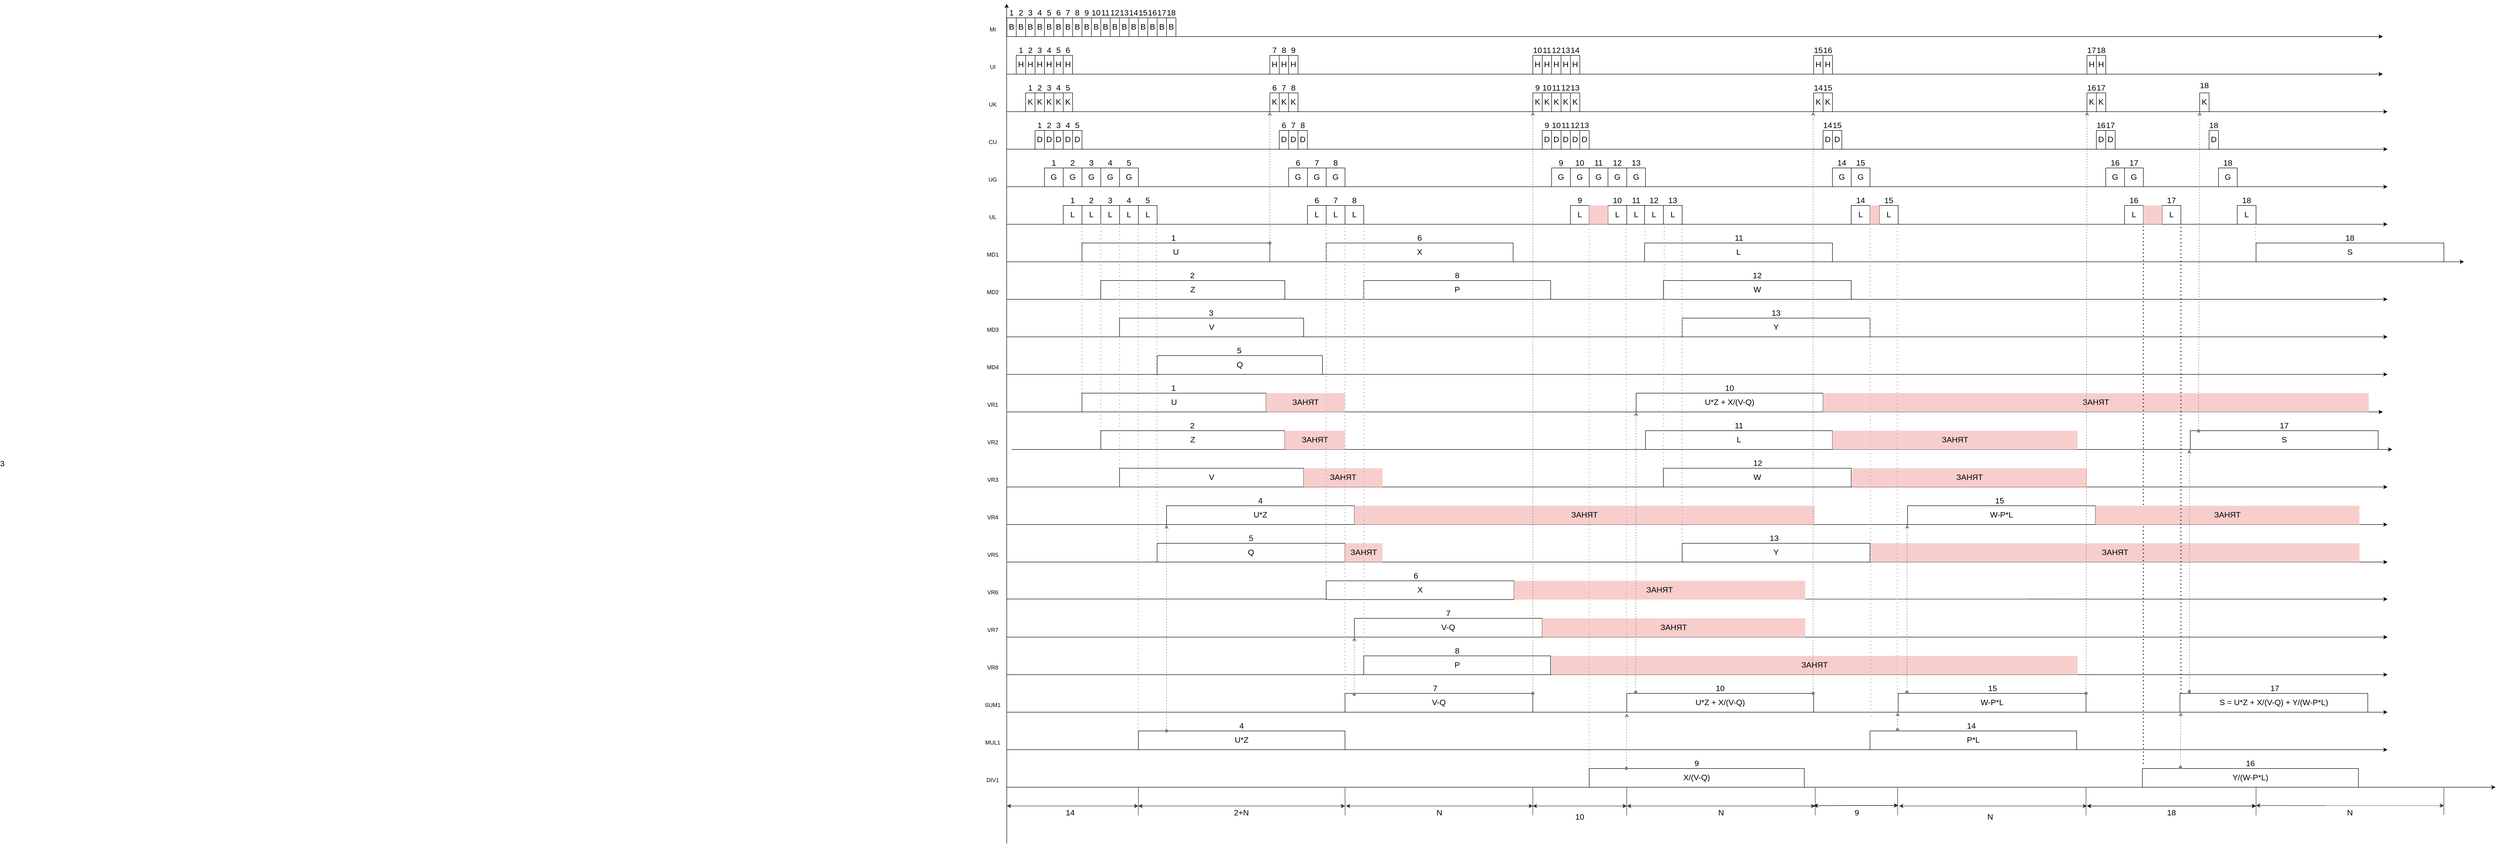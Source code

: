 <mxfile version="17.5.0" type="github">
  <diagram id="sAaJkn2p8dNaO9sGVNvt" name="Page-1">
    <mxGraphModel dx="6036" dy="-1522" grid="1" gridSize="10" guides="1" tooltips="1" connect="1" arrows="1" fold="1" page="1" pageScale="1" pageWidth="827" pageHeight="1169" math="0" shadow="0">
      <root>
        <mxCell id="0" />
        <mxCell id="1" parent="0" />
        <mxCell id="lb9ZCilv8jvgpDcWReZ2-1" value="" style="endArrow=classic;html=1;rounded=0;fontSize=17;" edge="1" parent="1">
          <mxGeometry width="50" height="50" relative="1" as="geometry">
            <mxPoint x="199.81" y="5990" as="sourcePoint" />
            <mxPoint x="199.56" y="4200" as="targetPoint" />
          </mxGeometry>
        </mxCell>
        <mxCell id="lb9ZCilv8jvgpDcWReZ2-2" value="" style="endArrow=classic;html=1;rounded=0;fontSize=17;" edge="1" parent="1">
          <mxGeometry width="50" height="50" relative="1" as="geometry">
            <mxPoint x="200" y="4270" as="sourcePoint" />
            <mxPoint x="3130" y="4270" as="targetPoint" />
          </mxGeometry>
        </mxCell>
        <mxCell id="lb9ZCilv8jvgpDcWReZ2-3" value="" style="endArrow=classic;html=1;rounded=0;fontSize=17;" edge="1" parent="1">
          <mxGeometry width="50" height="50" relative="1" as="geometry">
            <mxPoint x="200" y="4350" as="sourcePoint" />
            <mxPoint x="3130" y="4350" as="targetPoint" />
          </mxGeometry>
        </mxCell>
        <mxCell id="lb9ZCilv8jvgpDcWReZ2-4" value="" style="endArrow=classic;html=1;rounded=0;fontSize=17;" edge="1" parent="1">
          <mxGeometry width="50" height="50" relative="1" as="geometry">
            <mxPoint x="200" y="4430" as="sourcePoint" />
            <mxPoint x="3140" y="4430" as="targetPoint" />
          </mxGeometry>
        </mxCell>
        <mxCell id="lb9ZCilv8jvgpDcWReZ2-5" value="" style="endArrow=classic;html=1;rounded=0;fontSize=17;" edge="1" parent="1">
          <mxGeometry width="50" height="50" relative="1" as="geometry">
            <mxPoint x="200" y="4510" as="sourcePoint" />
            <mxPoint x="3140" y="4510" as="targetPoint" />
          </mxGeometry>
        </mxCell>
        <mxCell id="lb9ZCilv8jvgpDcWReZ2-6" value="" style="endArrow=classic;html=1;rounded=0;fontSize=17;" edge="1" parent="1">
          <mxGeometry width="50" height="50" relative="1" as="geometry">
            <mxPoint x="200" y="4590" as="sourcePoint" />
            <mxPoint x="3140" y="4590" as="targetPoint" />
          </mxGeometry>
        </mxCell>
        <mxCell id="lb9ZCilv8jvgpDcWReZ2-7" value="" style="endArrow=classic;html=1;rounded=0;fontSize=17;" edge="1" parent="1">
          <mxGeometry width="50" height="50" relative="1" as="geometry">
            <mxPoint x="200" y="4670" as="sourcePoint" />
            <mxPoint x="3140" y="4670" as="targetPoint" />
          </mxGeometry>
        </mxCell>
        <mxCell id="lb9ZCilv8jvgpDcWReZ2-8" value="" style="endArrow=classic;html=1;rounded=0;fontSize=17;" edge="1" parent="1">
          <mxGeometry width="50" height="50" relative="1" as="geometry">
            <mxPoint x="200" y="4750" as="sourcePoint" />
            <mxPoint x="3302.857" y="4750" as="targetPoint" />
          </mxGeometry>
        </mxCell>
        <mxCell id="lb9ZCilv8jvgpDcWReZ2-9" value="" style="endArrow=classic;html=1;rounded=0;fontSize=17;" edge="1" parent="1">
          <mxGeometry width="50" height="50" relative="1" as="geometry">
            <mxPoint x="200" y="4830" as="sourcePoint" />
            <mxPoint x="3140" y="4830" as="targetPoint" />
          </mxGeometry>
        </mxCell>
        <mxCell id="lb9ZCilv8jvgpDcWReZ2-10" value="" style="endArrow=classic;html=1;rounded=0;fontSize=17;" edge="1" parent="1">
          <mxGeometry width="50" height="50" relative="1" as="geometry">
            <mxPoint x="200" y="4910" as="sourcePoint" />
            <mxPoint x="3140" y="4910" as="targetPoint" />
          </mxGeometry>
        </mxCell>
        <mxCell id="lb9ZCilv8jvgpDcWReZ2-11" value="MI" style="text;html=1;strokeColor=none;fillColor=none;align=center;verticalAlign=middle;whiteSpace=wrap;rounded=0;" vertex="1" parent="1">
          <mxGeometry x="140" y="4240" width="60" height="30" as="geometry" />
        </mxCell>
        <mxCell id="lb9ZCilv8jvgpDcWReZ2-12" value="UI" style="text;html=1;strokeColor=none;fillColor=none;align=center;verticalAlign=middle;whiteSpace=wrap;rounded=0;" vertex="1" parent="1">
          <mxGeometry x="140" y="4320" width="60" height="30" as="geometry" />
        </mxCell>
        <mxCell id="lb9ZCilv8jvgpDcWReZ2-13" value="UK" style="text;html=1;strokeColor=none;fillColor=none;align=center;verticalAlign=middle;whiteSpace=wrap;rounded=0;" vertex="1" parent="1">
          <mxGeometry x="140" y="4400" width="60" height="30" as="geometry" />
        </mxCell>
        <mxCell id="lb9ZCilv8jvgpDcWReZ2-14" value="CU" style="text;html=1;strokeColor=none;fillColor=none;align=center;verticalAlign=middle;whiteSpace=wrap;rounded=0;" vertex="1" parent="1">
          <mxGeometry x="140" y="4480" width="60" height="30" as="geometry" />
        </mxCell>
        <mxCell id="lb9ZCilv8jvgpDcWReZ2-15" value="UG" style="text;html=1;strokeColor=none;fillColor=none;align=center;verticalAlign=middle;whiteSpace=wrap;rounded=0;" vertex="1" parent="1">
          <mxGeometry x="140" y="4560" width="60" height="30" as="geometry" />
        </mxCell>
        <mxCell id="lb9ZCilv8jvgpDcWReZ2-16" value="UL" style="text;html=1;strokeColor=none;fillColor=none;align=center;verticalAlign=middle;whiteSpace=wrap;rounded=0;" vertex="1" parent="1">
          <mxGeometry x="140" y="4640" width="60" height="30" as="geometry" />
        </mxCell>
        <mxCell id="lb9ZCilv8jvgpDcWReZ2-17" value="MD1" style="text;html=1;strokeColor=none;fillColor=none;align=center;verticalAlign=middle;whiteSpace=wrap;rounded=0;" vertex="1" parent="1">
          <mxGeometry x="140" y="4720" width="60" height="30" as="geometry" />
        </mxCell>
        <mxCell id="lb9ZCilv8jvgpDcWReZ2-18" value="MD2" style="text;html=1;strokeColor=none;fillColor=none;align=center;verticalAlign=middle;whiteSpace=wrap;rounded=0;" vertex="1" parent="1">
          <mxGeometry x="140" y="4800" width="60" height="30" as="geometry" />
        </mxCell>
        <mxCell id="lb9ZCilv8jvgpDcWReZ2-19" value="MD3" style="text;html=1;strokeColor=none;fillColor=none;align=center;verticalAlign=middle;whiteSpace=wrap;rounded=0;" vertex="1" parent="1">
          <mxGeometry x="140" y="4880" width="60" height="30" as="geometry" />
        </mxCell>
        <mxCell id="lb9ZCilv8jvgpDcWReZ2-20" value="" style="endArrow=classic;html=1;rounded=0;fontSize=17;" edge="1" parent="1">
          <mxGeometry width="50" height="50" relative="1" as="geometry">
            <mxPoint x="200" y="4990" as="sourcePoint" />
            <mxPoint x="3140" y="4990" as="targetPoint" />
          </mxGeometry>
        </mxCell>
        <mxCell id="lb9ZCilv8jvgpDcWReZ2-21" value="" style="endArrow=classic;html=1;rounded=0;fontSize=17;" edge="1" parent="1">
          <mxGeometry width="50" height="50" relative="1" as="geometry">
            <mxPoint x="200" y="5070" as="sourcePoint" />
            <mxPoint x="3130" y="5070" as="targetPoint" />
          </mxGeometry>
        </mxCell>
        <mxCell id="lb9ZCilv8jvgpDcWReZ2-22" value="" style="endArrow=classic;html=1;rounded=0;fontSize=17;" edge="1" parent="1">
          <mxGeometry width="50" height="50" relative="1" as="geometry">
            <mxPoint x="210" y="5150" as="sourcePoint" />
            <mxPoint x="3150" y="5150" as="targetPoint" />
          </mxGeometry>
        </mxCell>
        <mxCell id="lb9ZCilv8jvgpDcWReZ2-23" value="" style="endArrow=classic;html=1;rounded=0;fontSize=17;" edge="1" parent="1">
          <mxGeometry width="50" height="50" relative="1" as="geometry">
            <mxPoint x="200" y="5230" as="sourcePoint" />
            <mxPoint x="3140" y="5230" as="targetPoint" />
          </mxGeometry>
        </mxCell>
        <mxCell id="lb9ZCilv8jvgpDcWReZ2-24" value="" style="endArrow=classic;html=1;rounded=0;fontSize=17;" edge="1" parent="1">
          <mxGeometry width="50" height="50" relative="1" as="geometry">
            <mxPoint x="200" y="5310" as="sourcePoint" />
            <mxPoint x="3140" y="5310" as="targetPoint" />
          </mxGeometry>
        </mxCell>
        <mxCell id="lb9ZCilv8jvgpDcWReZ2-25" value="" style="endArrow=classic;html=1;rounded=0;fontSize=17;" edge="1" parent="1">
          <mxGeometry width="50" height="50" relative="1" as="geometry">
            <mxPoint x="200" y="5390" as="sourcePoint" />
            <mxPoint x="3140" y="5390" as="targetPoint" />
          </mxGeometry>
        </mxCell>
        <mxCell id="lb9ZCilv8jvgpDcWReZ2-26" value="" style="endArrow=classic;html=1;rounded=0;fontSize=17;" edge="1" parent="1">
          <mxGeometry width="50" height="50" relative="1" as="geometry">
            <mxPoint x="200" y="5468.75" as="sourcePoint" />
            <mxPoint x="3140" y="5469" as="targetPoint" />
          </mxGeometry>
        </mxCell>
        <mxCell id="lb9ZCilv8jvgpDcWReZ2-27" value="" style="endArrow=classic;html=1;rounded=0;fontSize=17;" edge="1" parent="1">
          <mxGeometry width="50" height="50" relative="1" as="geometry">
            <mxPoint x="200" y="5550" as="sourcePoint" />
            <mxPoint x="3140" y="5550" as="targetPoint" />
          </mxGeometry>
        </mxCell>
        <mxCell id="lb9ZCilv8jvgpDcWReZ2-28" value="" style="endArrow=classic;html=1;rounded=0;fontSize=17;" edge="1" parent="1">
          <mxGeometry width="50" height="50" relative="1" as="geometry">
            <mxPoint x="200" y="5630" as="sourcePoint" />
            <mxPoint x="3140" y="5630" as="targetPoint" />
          </mxGeometry>
        </mxCell>
        <mxCell id="lb9ZCilv8jvgpDcWReZ2-29" value="" style="endArrow=classic;html=1;rounded=0;fontSize=17;" edge="1" parent="1">
          <mxGeometry width="50" height="50" relative="1" as="geometry">
            <mxPoint x="200" y="5710" as="sourcePoint" />
            <mxPoint x="3140" y="5710" as="targetPoint" />
          </mxGeometry>
        </mxCell>
        <mxCell id="lb9ZCilv8jvgpDcWReZ2-30" value="" style="endArrow=classic;html=1;rounded=0;fontSize=17;" edge="1" parent="1">
          <mxGeometry width="50" height="50" relative="1" as="geometry">
            <mxPoint x="200" y="5790" as="sourcePoint" />
            <mxPoint x="3140" y="5790" as="targetPoint" />
          </mxGeometry>
        </mxCell>
        <mxCell id="lb9ZCilv8jvgpDcWReZ2-31" value="" style="endArrow=classic;html=1;rounded=0;fontSize=17;" edge="1" parent="1">
          <mxGeometry width="50" height="50" relative="1" as="geometry">
            <mxPoint x="200" y="5870" as="sourcePoint" />
            <mxPoint x="3370" y="5870" as="targetPoint" />
          </mxGeometry>
        </mxCell>
        <mxCell id="lb9ZCilv8jvgpDcWReZ2-32" value="MD4" style="text;html=1;strokeColor=none;fillColor=none;align=center;verticalAlign=middle;whiteSpace=wrap;rounded=0;" vertex="1" parent="1">
          <mxGeometry x="140" y="4960" width="60" height="30" as="geometry" />
        </mxCell>
        <mxCell id="lb9ZCilv8jvgpDcWReZ2-33" value="VR1" style="text;html=1;strokeColor=none;fillColor=none;align=center;verticalAlign=middle;whiteSpace=wrap;rounded=0;" vertex="1" parent="1">
          <mxGeometry x="140" y="5040" width="60" height="30" as="geometry" />
        </mxCell>
        <mxCell id="lb9ZCilv8jvgpDcWReZ2-34" value="VR2" style="text;html=1;strokeColor=none;fillColor=none;align=center;verticalAlign=middle;whiteSpace=wrap;rounded=0;" vertex="1" parent="1">
          <mxGeometry x="140" y="5120" width="60" height="30" as="geometry" />
        </mxCell>
        <mxCell id="lb9ZCilv8jvgpDcWReZ2-35" value="VR3" style="text;html=1;strokeColor=none;fillColor=none;align=center;verticalAlign=middle;whiteSpace=wrap;rounded=0;" vertex="1" parent="1">
          <mxGeometry x="140" y="5200" width="60" height="30" as="geometry" />
        </mxCell>
        <mxCell id="lb9ZCilv8jvgpDcWReZ2-36" value="VR4" style="text;html=1;strokeColor=none;fillColor=none;align=center;verticalAlign=middle;whiteSpace=wrap;rounded=0;" vertex="1" parent="1">
          <mxGeometry x="140" y="5280" width="60" height="30" as="geometry" />
        </mxCell>
        <mxCell id="lb9ZCilv8jvgpDcWReZ2-37" value="VR5" style="text;html=1;strokeColor=none;fillColor=none;align=center;verticalAlign=middle;whiteSpace=wrap;rounded=0;" vertex="1" parent="1">
          <mxGeometry x="140" y="5360" width="60" height="30" as="geometry" />
        </mxCell>
        <mxCell id="lb9ZCilv8jvgpDcWReZ2-38" value="VR6" style="text;html=1;strokeColor=none;fillColor=none;align=center;verticalAlign=middle;whiteSpace=wrap;rounded=0;" vertex="1" parent="1">
          <mxGeometry x="140" y="5440" width="60" height="30" as="geometry" />
        </mxCell>
        <mxCell id="lb9ZCilv8jvgpDcWReZ2-39" value="VR7" style="text;html=1;strokeColor=none;fillColor=none;align=center;verticalAlign=middle;whiteSpace=wrap;rounded=0;" vertex="1" parent="1">
          <mxGeometry x="140" y="5520" width="60" height="30" as="geometry" />
        </mxCell>
        <mxCell id="lb9ZCilv8jvgpDcWReZ2-40" value="VR8" style="text;html=1;strokeColor=none;fillColor=none;align=center;verticalAlign=middle;whiteSpace=wrap;rounded=0;" vertex="1" parent="1">
          <mxGeometry x="140" y="5600" width="60" height="30" as="geometry" />
        </mxCell>
        <mxCell id="lb9ZCilv8jvgpDcWReZ2-41" value="SUM1" style="text;html=1;strokeColor=none;fillColor=none;align=center;verticalAlign=middle;whiteSpace=wrap;rounded=0;" vertex="1" parent="1">
          <mxGeometry x="140" y="5680" width="60" height="30" as="geometry" />
        </mxCell>
        <mxCell id="lb9ZCilv8jvgpDcWReZ2-42" value="MUL1" style="text;html=1;strokeColor=none;fillColor=none;align=center;verticalAlign=middle;whiteSpace=wrap;rounded=0;" vertex="1" parent="1">
          <mxGeometry x="140" y="5760" width="60" height="30" as="geometry" />
        </mxCell>
        <mxCell id="lb9ZCilv8jvgpDcWReZ2-43" value="DIV1" style="text;html=1;strokeColor=none;fillColor=none;align=center;verticalAlign=middle;whiteSpace=wrap;rounded=0;" vertex="1" parent="1">
          <mxGeometry x="140" y="5840" width="60" height="30" as="geometry" />
        </mxCell>
        <mxCell id="lb9ZCilv8jvgpDcWReZ2-44" value="B" style="rounded=0;whiteSpace=wrap;html=1;fontSize=17;" vertex="1" parent="1">
          <mxGeometry x="200" y="4230" width="20" height="40" as="geometry" />
        </mxCell>
        <mxCell id="lb9ZCilv8jvgpDcWReZ2-45" value="B" style="rounded=0;whiteSpace=wrap;html=1;fontSize=17;" vertex="1" parent="1">
          <mxGeometry x="220" y="4230" width="20" height="40" as="geometry" />
        </mxCell>
        <mxCell id="lb9ZCilv8jvgpDcWReZ2-46" value="B" style="rounded=0;whiteSpace=wrap;html=1;fontSize=17;" vertex="1" parent="1">
          <mxGeometry x="240" y="4230" width="20" height="40" as="geometry" />
        </mxCell>
        <mxCell id="lb9ZCilv8jvgpDcWReZ2-47" value="B" style="rounded=0;whiteSpace=wrap;html=1;fontSize=17;" vertex="1" parent="1">
          <mxGeometry x="260" y="4230" width="20" height="40" as="geometry" />
        </mxCell>
        <mxCell id="lb9ZCilv8jvgpDcWReZ2-48" value="B" style="rounded=0;whiteSpace=wrap;html=1;fontSize=17;" vertex="1" parent="1">
          <mxGeometry x="280" y="4230" width="20" height="40" as="geometry" />
        </mxCell>
        <mxCell id="lb9ZCilv8jvgpDcWReZ2-49" value="B" style="rounded=0;whiteSpace=wrap;html=1;fontSize=17;" vertex="1" parent="1">
          <mxGeometry x="300" y="4230" width="20" height="40" as="geometry" />
        </mxCell>
        <mxCell id="lb9ZCilv8jvgpDcWReZ2-50" value="B" style="rounded=0;whiteSpace=wrap;html=1;fontSize=17;" vertex="1" parent="1">
          <mxGeometry x="320" y="4230" width="20" height="40" as="geometry" />
        </mxCell>
        <mxCell id="lb9ZCilv8jvgpDcWReZ2-51" value="B" style="rounded=0;whiteSpace=wrap;html=1;fontSize=17;" vertex="1" parent="1">
          <mxGeometry x="340" y="4230" width="20" height="40" as="geometry" />
        </mxCell>
        <mxCell id="lb9ZCilv8jvgpDcWReZ2-52" value="1" style="text;html=1;strokeColor=none;fillColor=none;align=center;verticalAlign=middle;whiteSpace=wrap;rounded=0;fontSize=17;" vertex="1" parent="1">
          <mxGeometry x="200" y="4210" width="20" height="20" as="geometry" />
        </mxCell>
        <mxCell id="lb9ZCilv8jvgpDcWReZ2-53" value="2" style="text;html=1;strokeColor=none;fillColor=none;align=center;verticalAlign=middle;whiteSpace=wrap;rounded=0;fontSize=17;" vertex="1" parent="1">
          <mxGeometry x="220" y="4210" width="20" height="20" as="geometry" />
        </mxCell>
        <mxCell id="lb9ZCilv8jvgpDcWReZ2-54" value="3" style="text;html=1;strokeColor=none;fillColor=none;align=center;verticalAlign=middle;whiteSpace=wrap;rounded=0;fontSize=17;" vertex="1" parent="1">
          <mxGeometry x="240" y="4210" width="20" height="20" as="geometry" />
        </mxCell>
        <mxCell id="lb9ZCilv8jvgpDcWReZ2-55" value="4" style="text;html=1;strokeColor=none;fillColor=none;align=center;verticalAlign=middle;whiteSpace=wrap;rounded=0;fontSize=17;" vertex="1" parent="1">
          <mxGeometry x="260" y="4210" width="20" height="20" as="geometry" />
        </mxCell>
        <mxCell id="lb9ZCilv8jvgpDcWReZ2-56" value="5" style="text;html=1;strokeColor=none;fillColor=none;align=center;verticalAlign=middle;whiteSpace=wrap;rounded=0;fontSize=17;" vertex="1" parent="1">
          <mxGeometry x="280" y="4210" width="20" height="20" as="geometry" />
        </mxCell>
        <mxCell id="lb9ZCilv8jvgpDcWReZ2-57" value="6" style="text;html=1;strokeColor=none;fillColor=none;align=center;verticalAlign=middle;whiteSpace=wrap;rounded=0;fontSize=17;" vertex="1" parent="1">
          <mxGeometry x="300" y="4210" width="20" height="20" as="geometry" />
        </mxCell>
        <mxCell id="lb9ZCilv8jvgpDcWReZ2-58" value="7" style="text;html=1;strokeColor=none;fillColor=none;align=center;verticalAlign=middle;whiteSpace=wrap;rounded=0;fontSize=17;" vertex="1" parent="1">
          <mxGeometry x="320" y="4210" width="20" height="20" as="geometry" />
        </mxCell>
        <mxCell id="lb9ZCilv8jvgpDcWReZ2-59" value="8" style="text;html=1;strokeColor=none;fillColor=none;align=center;verticalAlign=middle;whiteSpace=wrap;rounded=0;fontSize=17;" vertex="1" parent="1">
          <mxGeometry x="340" y="4210" width="20" height="20" as="geometry" />
        </mxCell>
        <mxCell id="lb9ZCilv8jvgpDcWReZ2-60" value="H" style="rounded=0;whiteSpace=wrap;html=1;fontSize=17;" vertex="1" parent="1">
          <mxGeometry x="220" y="4310" width="20" height="40" as="geometry" />
        </mxCell>
        <mxCell id="lb9ZCilv8jvgpDcWReZ2-61" value="H" style="rounded=0;whiteSpace=wrap;html=1;fontSize=17;" vertex="1" parent="1">
          <mxGeometry x="240" y="4310" width="20" height="40" as="geometry" />
        </mxCell>
        <mxCell id="lb9ZCilv8jvgpDcWReZ2-62" value="H" style="rounded=0;whiteSpace=wrap;html=1;fontSize=17;" vertex="1" parent="1">
          <mxGeometry x="260" y="4310" width="20" height="40" as="geometry" />
        </mxCell>
        <mxCell id="lb9ZCilv8jvgpDcWReZ2-63" value="H" style="rounded=0;whiteSpace=wrap;html=1;fontSize=17;" vertex="1" parent="1">
          <mxGeometry x="280" y="4310" width="20" height="40" as="geometry" />
        </mxCell>
        <mxCell id="lb9ZCilv8jvgpDcWReZ2-64" value="H" style="rounded=0;whiteSpace=wrap;html=1;fontSize=17;" vertex="1" parent="1">
          <mxGeometry x="300" y="4310" width="20" height="40" as="geometry" />
        </mxCell>
        <mxCell id="lb9ZCilv8jvgpDcWReZ2-65" value="H" style="rounded=0;whiteSpace=wrap;html=1;fontSize=17;" vertex="1" parent="1">
          <mxGeometry x="320" y="4310" width="20" height="40" as="geometry" />
        </mxCell>
        <mxCell id="lb9ZCilv8jvgpDcWReZ2-66" value="H" style="rounded=0;whiteSpace=wrap;html=1;fontSize=17;" vertex="1" parent="1">
          <mxGeometry x="760" y="4310" width="20" height="40" as="geometry" />
        </mxCell>
        <mxCell id="lb9ZCilv8jvgpDcWReZ2-67" value="H" style="rounded=0;whiteSpace=wrap;html=1;fontSize=17;" vertex="1" parent="1">
          <mxGeometry x="780" y="4310" width="20" height="40" as="geometry" />
        </mxCell>
        <mxCell id="lb9ZCilv8jvgpDcWReZ2-68" value="1" style="text;html=1;strokeColor=none;fillColor=none;align=center;verticalAlign=middle;whiteSpace=wrap;rounded=0;fontSize=17;" vertex="1" parent="1">
          <mxGeometry x="220" y="4290" width="20" height="20" as="geometry" />
        </mxCell>
        <mxCell id="lb9ZCilv8jvgpDcWReZ2-69" value="2" style="text;html=1;strokeColor=none;fillColor=none;align=center;verticalAlign=middle;whiteSpace=wrap;rounded=0;fontSize=17;" vertex="1" parent="1">
          <mxGeometry x="240" y="4290" width="20" height="20" as="geometry" />
        </mxCell>
        <mxCell id="lb9ZCilv8jvgpDcWReZ2-70" value="3" style="text;html=1;strokeColor=none;fillColor=none;align=center;verticalAlign=middle;whiteSpace=wrap;rounded=0;fontSize=17;" vertex="1" parent="1">
          <mxGeometry x="260" y="4290" width="20" height="20" as="geometry" />
        </mxCell>
        <mxCell id="lb9ZCilv8jvgpDcWReZ2-71" value="4" style="text;html=1;strokeColor=none;fillColor=none;align=center;verticalAlign=middle;whiteSpace=wrap;rounded=0;fontSize=17;" vertex="1" parent="1">
          <mxGeometry x="280" y="4290" width="20" height="20" as="geometry" />
        </mxCell>
        <mxCell id="lb9ZCilv8jvgpDcWReZ2-72" value="5" style="text;html=1;strokeColor=none;fillColor=none;align=center;verticalAlign=middle;whiteSpace=wrap;rounded=0;fontSize=17;" vertex="1" parent="1">
          <mxGeometry x="300" y="4290" width="20" height="20" as="geometry" />
        </mxCell>
        <mxCell id="lb9ZCilv8jvgpDcWReZ2-73" value="6" style="text;html=1;strokeColor=none;fillColor=none;align=center;verticalAlign=middle;whiteSpace=wrap;rounded=0;fontSize=17;" vertex="1" parent="1">
          <mxGeometry x="320" y="4290" width="20" height="20" as="geometry" />
        </mxCell>
        <mxCell id="lb9ZCilv8jvgpDcWReZ2-74" value="7" style="text;html=1;strokeColor=none;fillColor=none;align=center;verticalAlign=middle;whiteSpace=wrap;rounded=0;fontSize=17;" vertex="1" parent="1">
          <mxGeometry x="760" y="4290" width="20" height="20" as="geometry" />
        </mxCell>
        <mxCell id="lb9ZCilv8jvgpDcWReZ2-75" value="8" style="text;html=1;strokeColor=none;fillColor=none;align=center;verticalAlign=middle;whiteSpace=wrap;rounded=0;fontSize=17;" vertex="1" parent="1">
          <mxGeometry x="780" y="4290" width="20" height="20" as="geometry" />
        </mxCell>
        <mxCell id="lb9ZCilv8jvgpDcWReZ2-76" value="K" style="rounded=0;whiteSpace=wrap;html=1;fontSize=17;" vertex="1" parent="1">
          <mxGeometry x="240" y="4390" width="20" height="40" as="geometry" />
        </mxCell>
        <mxCell id="lb9ZCilv8jvgpDcWReZ2-77" value="K" style="rounded=0;whiteSpace=wrap;html=1;fontSize=17;" vertex="1" parent="1">
          <mxGeometry x="260" y="4390" width="20" height="40" as="geometry" />
        </mxCell>
        <mxCell id="lb9ZCilv8jvgpDcWReZ2-78" value="K" style="rounded=0;whiteSpace=wrap;html=1;fontSize=17;" vertex="1" parent="1">
          <mxGeometry x="280" y="4390" width="20" height="40" as="geometry" />
        </mxCell>
        <mxCell id="lb9ZCilv8jvgpDcWReZ2-79" value="K" style="rounded=0;whiteSpace=wrap;html=1;fontSize=17;" vertex="1" parent="1">
          <mxGeometry x="300" y="4390" width="20" height="40" as="geometry" />
        </mxCell>
        <mxCell id="lb9ZCilv8jvgpDcWReZ2-80" value="K" style="rounded=0;whiteSpace=wrap;html=1;fontSize=17;" vertex="1" parent="1">
          <mxGeometry x="320" y="4390" width="20" height="40" as="geometry" />
        </mxCell>
        <mxCell id="lb9ZCilv8jvgpDcWReZ2-81" value="K" style="rounded=0;whiteSpace=wrap;html=1;fontSize=17;" vertex="1" parent="1">
          <mxGeometry x="760" y="4390" width="20" height="40" as="geometry" />
        </mxCell>
        <mxCell id="lb9ZCilv8jvgpDcWReZ2-82" value="K" style="rounded=0;whiteSpace=wrap;html=1;fontSize=17;" vertex="1" parent="1">
          <mxGeometry x="780" y="4390" width="20" height="40" as="geometry" />
        </mxCell>
        <mxCell id="lb9ZCilv8jvgpDcWReZ2-83" value="K" style="rounded=0;whiteSpace=wrap;html=1;fontSize=17;" vertex="1" parent="1">
          <mxGeometry x="1320" y="4390" width="20" height="40" as="geometry" />
        </mxCell>
        <mxCell id="lb9ZCilv8jvgpDcWReZ2-84" value="1" style="text;html=1;strokeColor=none;fillColor=none;align=center;verticalAlign=middle;whiteSpace=wrap;rounded=0;fontSize=17;" vertex="1" parent="1">
          <mxGeometry x="240" y="4370" width="20" height="20" as="geometry" />
        </mxCell>
        <mxCell id="lb9ZCilv8jvgpDcWReZ2-85" value="2" style="text;html=1;strokeColor=none;fillColor=none;align=center;verticalAlign=middle;whiteSpace=wrap;rounded=0;fontSize=17;" vertex="1" parent="1">
          <mxGeometry x="260" y="4370" width="20" height="20" as="geometry" />
        </mxCell>
        <mxCell id="lb9ZCilv8jvgpDcWReZ2-86" value="3" style="text;html=1;strokeColor=none;fillColor=none;align=center;verticalAlign=middle;whiteSpace=wrap;rounded=0;fontSize=17;" vertex="1" parent="1">
          <mxGeometry x="280" y="4370" width="20" height="20" as="geometry" />
        </mxCell>
        <mxCell id="lb9ZCilv8jvgpDcWReZ2-87" value="4" style="text;html=1;strokeColor=none;fillColor=none;align=center;verticalAlign=middle;whiteSpace=wrap;rounded=0;fontSize=17;" vertex="1" parent="1">
          <mxGeometry x="300" y="4370" width="20" height="20" as="geometry" />
        </mxCell>
        <mxCell id="lb9ZCilv8jvgpDcWReZ2-88" value="5" style="text;html=1;strokeColor=none;fillColor=none;align=center;verticalAlign=middle;whiteSpace=wrap;rounded=0;fontSize=17;" vertex="1" parent="1">
          <mxGeometry x="320" y="4370" width="20" height="20" as="geometry" />
        </mxCell>
        <mxCell id="lb9ZCilv8jvgpDcWReZ2-89" value="6" style="text;html=1;strokeColor=none;fillColor=none;align=center;verticalAlign=middle;whiteSpace=wrap;rounded=0;fontSize=17;" vertex="1" parent="1">
          <mxGeometry x="760" y="4370" width="20" height="20" as="geometry" />
        </mxCell>
        <mxCell id="lb9ZCilv8jvgpDcWReZ2-90" value="7" style="text;html=1;strokeColor=none;fillColor=none;align=center;verticalAlign=middle;whiteSpace=wrap;rounded=0;fontSize=17;" vertex="1" parent="1">
          <mxGeometry x="780" y="4370" width="20" height="20" as="geometry" />
        </mxCell>
        <mxCell id="lb9ZCilv8jvgpDcWReZ2-91" value="9" style="text;html=1;strokeColor=none;fillColor=none;align=center;verticalAlign=middle;whiteSpace=wrap;rounded=0;fontSize=17;" vertex="1" parent="1">
          <mxGeometry x="1320" y="4370" width="20" height="20" as="geometry" />
        </mxCell>
        <mxCell id="lb9ZCilv8jvgpDcWReZ2-92" value="D" style="rounded=0;whiteSpace=wrap;html=1;fontSize=17;" vertex="1" parent="1">
          <mxGeometry x="260" y="4470" width="20" height="40" as="geometry" />
        </mxCell>
        <mxCell id="lb9ZCilv8jvgpDcWReZ2-93" value="D" style="rounded=0;whiteSpace=wrap;html=1;fontSize=17;" vertex="1" parent="1">
          <mxGeometry x="280" y="4470" width="20" height="40" as="geometry" />
        </mxCell>
        <mxCell id="lb9ZCilv8jvgpDcWReZ2-94" value="D" style="rounded=0;whiteSpace=wrap;html=1;fontSize=17;" vertex="1" parent="1">
          <mxGeometry x="300" y="4470" width="20" height="40" as="geometry" />
        </mxCell>
        <mxCell id="lb9ZCilv8jvgpDcWReZ2-95" value="D" style="rounded=0;whiteSpace=wrap;html=1;fontSize=17;" vertex="1" parent="1">
          <mxGeometry x="320" y="4470" width="20" height="40" as="geometry" />
        </mxCell>
        <mxCell id="lb9ZCilv8jvgpDcWReZ2-96" value="D" style="rounded=0;whiteSpace=wrap;html=1;fontSize=17;" vertex="1" parent="1">
          <mxGeometry x="340" y="4470" width="20" height="40" as="geometry" />
        </mxCell>
        <mxCell id="lb9ZCilv8jvgpDcWReZ2-97" value="D" style="rounded=0;whiteSpace=wrap;html=1;fontSize=17;" vertex="1" parent="1">
          <mxGeometry x="780" y="4470" width="20" height="40" as="geometry" />
        </mxCell>
        <mxCell id="lb9ZCilv8jvgpDcWReZ2-98" value="D" style="rounded=0;whiteSpace=wrap;html=1;fontSize=17;" vertex="1" parent="1">
          <mxGeometry x="800" y="4470" width="20" height="40" as="geometry" />
        </mxCell>
        <mxCell id="lb9ZCilv8jvgpDcWReZ2-99" value="D" style="rounded=0;whiteSpace=wrap;html=1;fontSize=17;" vertex="1" parent="1">
          <mxGeometry x="820" y="4470" width="20" height="40" as="geometry" />
        </mxCell>
        <mxCell id="lb9ZCilv8jvgpDcWReZ2-100" value="1" style="text;html=1;strokeColor=none;fillColor=none;align=center;verticalAlign=middle;whiteSpace=wrap;rounded=0;fontSize=17;" vertex="1" parent="1">
          <mxGeometry x="260" y="4450" width="20" height="20" as="geometry" />
        </mxCell>
        <mxCell id="lb9ZCilv8jvgpDcWReZ2-101" value="2" style="text;html=1;strokeColor=none;fillColor=none;align=center;verticalAlign=middle;whiteSpace=wrap;rounded=0;fontSize=17;" vertex="1" parent="1">
          <mxGeometry x="280" y="4450" width="20" height="20" as="geometry" />
        </mxCell>
        <mxCell id="lb9ZCilv8jvgpDcWReZ2-102" value="3" style="text;html=1;strokeColor=none;fillColor=none;align=center;verticalAlign=middle;whiteSpace=wrap;rounded=0;fontSize=17;" vertex="1" parent="1">
          <mxGeometry x="300" y="4450" width="20" height="20" as="geometry" />
        </mxCell>
        <mxCell id="lb9ZCilv8jvgpDcWReZ2-103" value="4" style="text;html=1;strokeColor=none;fillColor=none;align=center;verticalAlign=middle;whiteSpace=wrap;rounded=0;fontSize=17;" vertex="1" parent="1">
          <mxGeometry x="320" y="4450" width="20" height="20" as="geometry" />
        </mxCell>
        <mxCell id="lb9ZCilv8jvgpDcWReZ2-104" value="5" style="text;html=1;strokeColor=none;fillColor=none;align=center;verticalAlign=middle;whiteSpace=wrap;rounded=0;fontSize=17;" vertex="1" parent="1">
          <mxGeometry x="340" y="4450" width="20" height="20" as="geometry" />
        </mxCell>
        <mxCell id="lb9ZCilv8jvgpDcWReZ2-105" value="6" style="text;html=1;strokeColor=none;fillColor=none;align=center;verticalAlign=middle;whiteSpace=wrap;rounded=0;fontSize=17;" vertex="1" parent="1">
          <mxGeometry x="780" y="4450" width="20" height="20" as="geometry" />
        </mxCell>
        <mxCell id="lb9ZCilv8jvgpDcWReZ2-106" value="7" style="text;html=1;strokeColor=none;fillColor=none;align=center;verticalAlign=middle;whiteSpace=wrap;rounded=0;fontSize=17;" vertex="1" parent="1">
          <mxGeometry x="800" y="4450" width="20" height="20" as="geometry" />
        </mxCell>
        <mxCell id="lb9ZCilv8jvgpDcWReZ2-107" value="8" style="text;html=1;strokeColor=none;fillColor=none;align=center;verticalAlign=middle;whiteSpace=wrap;rounded=0;fontSize=17;" vertex="1" parent="1">
          <mxGeometry x="820" y="4450" width="20" height="20" as="geometry" />
        </mxCell>
        <mxCell id="lb9ZCilv8jvgpDcWReZ2-108" value="G" style="rounded=0;whiteSpace=wrap;html=1;fontSize=17;" vertex="1" parent="1">
          <mxGeometry x="280" y="4550" width="40" height="40" as="geometry" />
        </mxCell>
        <mxCell id="lb9ZCilv8jvgpDcWReZ2-109" value="1" style="text;html=1;strokeColor=none;fillColor=none;align=center;verticalAlign=middle;whiteSpace=wrap;rounded=0;fontSize=17;" vertex="1" parent="1">
          <mxGeometry x="280" y="4530" width="40" height="20" as="geometry" />
        </mxCell>
        <mxCell id="lb9ZCilv8jvgpDcWReZ2-110" value="G" style="rounded=0;whiteSpace=wrap;html=1;fontSize=17;" vertex="1" parent="1">
          <mxGeometry x="320" y="4550" width="40" height="40" as="geometry" />
        </mxCell>
        <mxCell id="lb9ZCilv8jvgpDcWReZ2-111" value="2" style="text;html=1;strokeColor=none;fillColor=none;align=center;verticalAlign=middle;whiteSpace=wrap;rounded=0;fontSize=17;" vertex="1" parent="1">
          <mxGeometry x="320" y="4530" width="40" height="20" as="geometry" />
        </mxCell>
        <mxCell id="lb9ZCilv8jvgpDcWReZ2-112" value="G" style="rounded=0;whiteSpace=wrap;html=1;fontSize=17;" vertex="1" parent="1">
          <mxGeometry x="360" y="4550" width="40" height="40" as="geometry" />
        </mxCell>
        <mxCell id="lb9ZCilv8jvgpDcWReZ2-113" value="3" style="text;html=1;strokeColor=none;fillColor=none;align=center;verticalAlign=middle;whiteSpace=wrap;rounded=0;fontSize=17;" vertex="1" parent="1">
          <mxGeometry x="360" y="4530" width="40" height="20" as="geometry" />
        </mxCell>
        <mxCell id="lb9ZCilv8jvgpDcWReZ2-114" value="G" style="rounded=0;whiteSpace=wrap;html=1;fontSize=17;" vertex="1" parent="1">
          <mxGeometry x="400" y="4550" width="40" height="40" as="geometry" />
        </mxCell>
        <mxCell id="lb9ZCilv8jvgpDcWReZ2-115" value="4" style="text;html=1;strokeColor=none;fillColor=none;align=center;verticalAlign=middle;whiteSpace=wrap;rounded=0;fontSize=17;" vertex="1" parent="1">
          <mxGeometry x="400" y="4530" width="40" height="20" as="geometry" />
        </mxCell>
        <mxCell id="lb9ZCilv8jvgpDcWReZ2-116" value="G" style="rounded=0;whiteSpace=wrap;html=1;fontSize=17;" vertex="1" parent="1">
          <mxGeometry x="440" y="4550" width="40" height="40" as="geometry" />
        </mxCell>
        <mxCell id="lb9ZCilv8jvgpDcWReZ2-117" value="5" style="text;html=1;strokeColor=none;fillColor=none;align=center;verticalAlign=middle;whiteSpace=wrap;rounded=0;fontSize=17;" vertex="1" parent="1">
          <mxGeometry x="440" y="4530" width="40" height="20" as="geometry" />
        </mxCell>
        <mxCell id="lb9ZCilv8jvgpDcWReZ2-118" value="G" style="rounded=0;whiteSpace=wrap;html=1;fontSize=17;" vertex="1" parent="1">
          <mxGeometry x="800" y="4550" width="40" height="40" as="geometry" />
        </mxCell>
        <mxCell id="lb9ZCilv8jvgpDcWReZ2-119" value="6" style="text;html=1;strokeColor=none;fillColor=none;align=center;verticalAlign=middle;whiteSpace=wrap;rounded=0;fontSize=17;" vertex="1" parent="1">
          <mxGeometry x="800" y="4530" width="40" height="20" as="geometry" />
        </mxCell>
        <mxCell id="lb9ZCilv8jvgpDcWReZ2-120" value="G" style="rounded=0;whiteSpace=wrap;html=1;fontSize=17;" vertex="1" parent="1">
          <mxGeometry x="840" y="4550" width="40" height="40" as="geometry" />
        </mxCell>
        <mxCell id="lb9ZCilv8jvgpDcWReZ2-121" value="7" style="text;html=1;strokeColor=none;fillColor=none;align=center;verticalAlign=middle;whiteSpace=wrap;rounded=0;fontSize=17;" vertex="1" parent="1">
          <mxGeometry x="840" y="4530" width="40" height="20" as="geometry" />
        </mxCell>
        <mxCell id="lb9ZCilv8jvgpDcWReZ2-122" value="G" style="rounded=0;whiteSpace=wrap;html=1;fontSize=17;" vertex="1" parent="1">
          <mxGeometry x="880" y="4550" width="40" height="40" as="geometry" />
        </mxCell>
        <mxCell id="lb9ZCilv8jvgpDcWReZ2-123" value="8" style="text;html=1;strokeColor=none;fillColor=none;align=center;verticalAlign=middle;whiteSpace=wrap;rounded=0;fontSize=17;" vertex="1" parent="1">
          <mxGeometry x="880" y="4530" width="40" height="20" as="geometry" />
        </mxCell>
        <mxCell id="lb9ZCilv8jvgpDcWReZ2-124" value="L" style="rounded=0;whiteSpace=wrap;html=1;fontSize=17;" vertex="1" parent="1">
          <mxGeometry x="320" y="4630" width="40" height="40" as="geometry" />
        </mxCell>
        <mxCell id="lb9ZCilv8jvgpDcWReZ2-125" value="1" style="text;html=1;strokeColor=none;fillColor=none;align=center;verticalAlign=middle;whiteSpace=wrap;rounded=0;fontSize=17;" vertex="1" parent="1">
          <mxGeometry x="320" y="4610" width="40" height="20" as="geometry" />
        </mxCell>
        <mxCell id="lb9ZCilv8jvgpDcWReZ2-126" value="L" style="rounded=0;whiteSpace=wrap;html=1;fontSize=17;" vertex="1" parent="1">
          <mxGeometry x="360" y="4630" width="40" height="40" as="geometry" />
        </mxCell>
        <mxCell id="lb9ZCilv8jvgpDcWReZ2-127" value="2" style="text;html=1;strokeColor=none;fillColor=none;align=center;verticalAlign=middle;whiteSpace=wrap;rounded=0;fontSize=17;" vertex="1" parent="1">
          <mxGeometry x="360" y="4610" width="40" height="20" as="geometry" />
        </mxCell>
        <mxCell id="lb9ZCilv8jvgpDcWReZ2-128" value="L" style="rounded=0;whiteSpace=wrap;html=1;fontSize=17;" vertex="1" parent="1">
          <mxGeometry x="400" y="4630" width="40" height="40" as="geometry" />
        </mxCell>
        <mxCell id="lb9ZCilv8jvgpDcWReZ2-129" value="3" style="text;html=1;strokeColor=none;fillColor=none;align=center;verticalAlign=middle;whiteSpace=wrap;rounded=0;fontSize=17;" vertex="1" parent="1">
          <mxGeometry x="400" y="4610" width="40" height="20" as="geometry" />
        </mxCell>
        <mxCell id="lb9ZCilv8jvgpDcWReZ2-130" value="L" style="rounded=0;whiteSpace=wrap;html=1;fontSize=17;" vertex="1" parent="1">
          <mxGeometry x="440" y="4630" width="40" height="40" as="geometry" />
        </mxCell>
        <mxCell id="lb9ZCilv8jvgpDcWReZ2-131" value="4" style="text;html=1;strokeColor=none;fillColor=none;align=center;verticalAlign=middle;whiteSpace=wrap;rounded=0;fontSize=17;" vertex="1" parent="1">
          <mxGeometry x="440" y="4610" width="40" height="20" as="geometry" />
        </mxCell>
        <mxCell id="lb9ZCilv8jvgpDcWReZ2-132" value="L" style="rounded=0;whiteSpace=wrap;html=1;fontSize=17;" vertex="1" parent="1">
          <mxGeometry x="480" y="4630" width="40" height="40" as="geometry" />
        </mxCell>
        <mxCell id="lb9ZCilv8jvgpDcWReZ2-133" value="5" style="text;html=1;strokeColor=none;fillColor=none;align=center;verticalAlign=middle;whiteSpace=wrap;rounded=0;fontSize=17;" vertex="1" parent="1">
          <mxGeometry x="480" y="4610" width="40" height="20" as="geometry" />
        </mxCell>
        <mxCell id="lb9ZCilv8jvgpDcWReZ2-134" value="L" style="rounded=0;whiteSpace=wrap;html=1;fontSize=17;" vertex="1" parent="1">
          <mxGeometry x="840" y="4630" width="40" height="40" as="geometry" />
        </mxCell>
        <mxCell id="lb9ZCilv8jvgpDcWReZ2-135" value="6" style="text;html=1;strokeColor=none;fillColor=none;align=center;verticalAlign=middle;whiteSpace=wrap;rounded=0;fontSize=17;" vertex="1" parent="1">
          <mxGeometry x="840" y="4610" width="40" height="20" as="geometry" />
        </mxCell>
        <mxCell id="lb9ZCilv8jvgpDcWReZ2-136" value="L" style="rounded=0;whiteSpace=wrap;html=1;fontSize=17;" vertex="1" parent="1">
          <mxGeometry x="880" y="4630" width="40" height="40" as="geometry" />
        </mxCell>
        <mxCell id="lb9ZCilv8jvgpDcWReZ2-137" value="7" style="text;html=1;strokeColor=none;fillColor=none;align=center;verticalAlign=middle;whiteSpace=wrap;rounded=0;fontSize=17;" vertex="1" parent="1">
          <mxGeometry x="880" y="4610" width="40" height="20" as="geometry" />
        </mxCell>
        <mxCell id="lb9ZCilv8jvgpDcWReZ2-138" value="L" style="rounded=0;whiteSpace=wrap;html=1;fontSize=17;" vertex="1" parent="1">
          <mxGeometry x="920" y="4630" width="40" height="40" as="geometry" />
        </mxCell>
        <mxCell id="lb9ZCilv8jvgpDcWReZ2-139" value="8" style="text;html=1;strokeColor=none;fillColor=none;align=center;verticalAlign=middle;whiteSpace=wrap;rounded=0;fontSize=17;" vertex="1" parent="1">
          <mxGeometry x="920" y="4610" width="40" height="20" as="geometry" />
        </mxCell>
        <mxCell id="lb9ZCilv8jvgpDcWReZ2-140" value="" style="endArrow=none;dashed=1;html=1;dashPattern=1 3;strokeWidth=2;rounded=0;entryX=1;entryY=1;entryDx=0;entryDy=0;strokeColor=#B3B3B3;exitX=0;exitY=0;exitDx=0;exitDy=0;fontSize=17;" edge="1" parent="1" source="lb9ZCilv8jvgpDcWReZ2-143" target="lb9ZCilv8jvgpDcWReZ2-124">
          <mxGeometry width="50" height="50" relative="1" as="geometry">
            <mxPoint x="360" y="4750" as="sourcePoint" />
            <mxPoint x="630" y="4490" as="targetPoint" />
          </mxGeometry>
        </mxCell>
        <mxCell id="lb9ZCilv8jvgpDcWReZ2-141" value="U" style="rounded=0;whiteSpace=wrap;html=1;fontSize=17;" vertex="1" parent="1">
          <mxGeometry x="360" y="4710" width="400" height="40" as="geometry" />
        </mxCell>
        <mxCell id="lb9ZCilv8jvgpDcWReZ2-142" value="1" style="text;html=1;strokeColor=none;fillColor=none;align=center;verticalAlign=middle;whiteSpace=wrap;rounded=0;fontSize=17;" vertex="1" parent="1">
          <mxGeometry x="360" y="4690" width="390" height="20" as="geometry" />
        </mxCell>
        <mxCell id="lb9ZCilv8jvgpDcWReZ2-143" value="U" style="rounded=0;whiteSpace=wrap;html=1;fontSize=17;" vertex="1" parent="1">
          <mxGeometry x="360" y="5030" width="392" height="40" as="geometry" />
        </mxCell>
        <mxCell id="lb9ZCilv8jvgpDcWReZ2-144" value="1" style="text;html=1;strokeColor=none;fillColor=none;align=center;verticalAlign=middle;whiteSpace=wrap;rounded=0;fontSize=17;" vertex="1" parent="1">
          <mxGeometry x="360" y="5010" width="390" height="20" as="geometry" />
        </mxCell>
        <mxCell id="lb9ZCilv8jvgpDcWReZ2-145" value="" style="endArrow=none;dashed=1;html=1;dashPattern=1 3;strokeWidth=2;rounded=0;entryX=1;entryY=1;entryDx=0;entryDy=0;strokeColor=#B3B3B3;fontSize=17;" edge="1" parent="1">
          <mxGeometry width="50" height="50" relative="1" as="geometry">
            <mxPoint x="400" y="5110" as="sourcePoint" />
            <mxPoint x="400" y="4660" as="targetPoint" />
          </mxGeometry>
        </mxCell>
        <mxCell id="lb9ZCilv8jvgpDcWReZ2-146" value="Z" style="rounded=0;whiteSpace=wrap;html=1;fontSize=17;" vertex="1" parent="1">
          <mxGeometry x="400" y="4790" width="392" height="40" as="geometry" />
        </mxCell>
        <mxCell id="lb9ZCilv8jvgpDcWReZ2-147" value="2" style="text;html=1;strokeColor=none;fillColor=none;align=center;verticalAlign=middle;whiteSpace=wrap;rounded=0;fontSize=17;" vertex="1" parent="1">
          <mxGeometry x="400" y="4770" width="390" height="20" as="geometry" />
        </mxCell>
        <mxCell id="lb9ZCilv8jvgpDcWReZ2-148" value="Z" style="rounded=0;whiteSpace=wrap;html=1;fontSize=17;" vertex="1" parent="1">
          <mxGeometry x="400" y="5110" width="392" height="40" as="geometry" />
        </mxCell>
        <mxCell id="lb9ZCilv8jvgpDcWReZ2-149" value="2" style="text;html=1;strokeColor=none;fillColor=none;align=center;verticalAlign=middle;whiteSpace=wrap;rounded=0;fontSize=17;" vertex="1" parent="1">
          <mxGeometry x="400" y="5090" width="390" height="20" as="geometry" />
        </mxCell>
        <mxCell id="lb9ZCilv8jvgpDcWReZ2-150" value="" style="endArrow=none;dashed=1;html=1;dashPattern=1 3;strokeWidth=2;rounded=0;entryX=1;entryY=1;entryDx=0;entryDy=0;strokeColor=#B3B3B3;fontSize=17;" edge="1" parent="1">
          <mxGeometry width="50" height="50" relative="1" as="geometry">
            <mxPoint x="440" y="5190" as="sourcePoint" />
            <mxPoint x="440" y="4670" as="targetPoint" />
          </mxGeometry>
        </mxCell>
        <mxCell id="lb9ZCilv8jvgpDcWReZ2-151" value="V" style="rounded=0;whiteSpace=wrap;html=1;fontSize=17;" vertex="1" parent="1">
          <mxGeometry x="440" y="5190" width="392" height="40" as="geometry" />
        </mxCell>
        <mxCell id="lb9ZCilv8jvgpDcWReZ2-152" value="V" style="rounded=0;whiteSpace=wrap;html=1;fontSize=17;" vertex="1" parent="1">
          <mxGeometry x="440" y="4870" width="392" height="40" as="geometry" />
        </mxCell>
        <mxCell id="lb9ZCilv8jvgpDcWReZ2-153" value="3&lt;span style=&quot;color: rgba(0, 0, 0, 0); font-family: monospace; font-size: 17px;&quot;&gt;%3CmxGraphModel%3E%3Croot%3E%3CmxCell%20id%3D%220%22%2F%3E%3CmxCell%20id%3D%221%22%20parent%3D%220%22%2F%3E%3CmxCell%20id%3D%222%22%20value%3D%222%22%20style%3D%22text%3Bhtml%3D1%3BstrokeColor%3Dnone%3BfillColor%3Dnone%3Balign%3Dcenter%3BverticalAlign%3Dmiddle%3BwhiteSpace%3Dwrap%3Brounded%3D0%3B%22%20vertex%3D%221%22%20parent%3D%221%22%3E%3CmxGeometry%20x%3D%22380%22%20y%3D%22820%22%20width%3D%22200%22%20height%3D%2220%22%20as%3D%22geometry%22%2F%3E%3C%2FmxCell%3E%3C%2Froot%3E%3C%2FmxGraphModel%3E&lt;/span&gt;" style="text;html=1;strokeColor=none;fillColor=none;align=center;verticalAlign=middle;whiteSpace=wrap;rounded=0;fontSize=17;" vertex="1" parent="1">
          <mxGeometry x="440" y="5170" width="390" height="20" as="geometry" />
        </mxCell>
        <mxCell id="lb9ZCilv8jvgpDcWReZ2-154" value="3" style="text;html=1;strokeColor=none;fillColor=none;align=center;verticalAlign=middle;whiteSpace=wrap;rounded=0;fontSize=17;" vertex="1" parent="1">
          <mxGeometry x="440" y="4850" width="390" height="20" as="geometry" />
        </mxCell>
        <mxCell id="lb9ZCilv8jvgpDcWReZ2-155" value="" style="endArrow=none;dashed=1;html=1;dashPattern=1 3;strokeWidth=2;rounded=0;entryX=1;entryY=1;entryDx=0;entryDy=0;strokeColor=#B3B3B3;fontSize=17;" edge="1" parent="1">
          <mxGeometry width="50" height="50" relative="1" as="geometry">
            <mxPoint x="480" y="5752.353" as="sourcePoint" />
            <mxPoint x="480" y="4670" as="targetPoint" />
          </mxGeometry>
        </mxCell>
        <mxCell id="lb9ZCilv8jvgpDcWReZ2-156" value="U*Z" style="rounded=0;whiteSpace=wrap;html=1;fontSize=17;" vertex="1" parent="1">
          <mxGeometry x="480" y="5750" width="440" height="40" as="geometry" />
        </mxCell>
        <mxCell id="lb9ZCilv8jvgpDcWReZ2-157" value="" style="endArrow=classic;html=1;rounded=0;strokeColor=#808080;dashed=1;entryX=0;entryY=1;entryDx=0;entryDy=0;jumpStyle=none;startArrow=oval;startFill=1;sketch=0;fontSize=17;" edge="1" parent="1" target="lb9ZCilv8jvgpDcWReZ2-158">
          <mxGeometry width="50" height="50" relative="1" as="geometry">
            <mxPoint x="540" y="5750" as="sourcePoint" />
            <mxPoint x="540" y="5410" as="targetPoint" />
          </mxGeometry>
        </mxCell>
        <mxCell id="lb9ZCilv8jvgpDcWReZ2-158" value="U*Z" style="rounded=0;whiteSpace=wrap;html=1;fontSize=17;" vertex="1" parent="1">
          <mxGeometry x="540" y="5270" width="400" height="40" as="geometry" />
        </mxCell>
        <mxCell id="lb9ZCilv8jvgpDcWReZ2-159" value="4" style="text;html=1;strokeColor=none;fillColor=none;align=center;verticalAlign=middle;whiteSpace=wrap;rounded=0;fontSize=17;" vertex="1" parent="1">
          <mxGeometry x="480" y="5730" width="440" height="20" as="geometry" />
        </mxCell>
        <mxCell id="lb9ZCilv8jvgpDcWReZ2-160" value="4" style="text;html=1;strokeColor=none;fillColor=none;align=center;verticalAlign=middle;whiteSpace=wrap;rounded=0;fontSize=17;" vertex="1" parent="1">
          <mxGeometry x="540" y="5250" width="400" height="20" as="geometry" />
        </mxCell>
        <mxCell id="lb9ZCilv8jvgpDcWReZ2-161" value="ЗАНЯТ" style="rounded=0;whiteSpace=wrap;html=1;strokeColor=none;shadow=0;sketch=0;fillColor=#f8cecc;glass=0;fontSize=17;" vertex="1" parent="1">
          <mxGeometry x="752" y="5030" width="168" height="40" as="geometry" />
        </mxCell>
        <mxCell id="lb9ZCilv8jvgpDcWReZ2-162" value="&lt;span style=&quot;font-size: 17px;&quot;&gt;ЗАНЯТ&lt;/span&gt;" style="rounded=0;whiteSpace=wrap;html=1;strokeColor=none;shadow=0;sketch=0;fillColor=#f8cecc;glass=0;fontSize=17;" vertex="1" parent="1">
          <mxGeometry x="792" y="5110" width="128" height="40" as="geometry" />
        </mxCell>
        <mxCell id="lb9ZCilv8jvgpDcWReZ2-163" value="" style="endArrow=none;dashed=1;html=1;dashPattern=1 3;strokeWidth=2;rounded=0;entryX=1;entryY=1;entryDx=0;entryDy=0;strokeColor=#B3B3B3;exitX=0;exitY=0.75;exitDx=0;exitDy=0;fontSize=17;" edge="1" parent="1" source="lb9ZCilv8jvgpDcWReZ2-167">
          <mxGeometry width="50" height="50" relative="1" as="geometry">
            <mxPoint x="518" y="4950" as="sourcePoint" />
            <mxPoint x="518.33" y="4670" as="targetPoint" />
          </mxGeometry>
        </mxCell>
        <mxCell id="lb9ZCilv8jvgpDcWReZ2-164" value="Q" style="rounded=0;whiteSpace=wrap;html=1;fontSize=17;" vertex="1" parent="1">
          <mxGeometry x="520" y="4950" width="352" height="40" as="geometry" />
        </mxCell>
        <mxCell id="lb9ZCilv8jvgpDcWReZ2-165" value="5" style="text;html=1;strokeColor=none;fillColor=none;align=center;verticalAlign=middle;whiteSpace=wrap;rounded=0;fontSize=17;" vertex="1" parent="1">
          <mxGeometry x="520" y="4930" width="350" height="20" as="geometry" />
        </mxCell>
        <mxCell id="lb9ZCilv8jvgpDcWReZ2-166" value="Q" style="rounded=0;whiteSpace=wrap;html=1;glass=0;sketch=0;fillColor=none;fontSize=17;" vertex="1" parent="1">
          <mxGeometry x="520" y="5350" width="400" height="40" as="geometry" />
        </mxCell>
        <mxCell id="lb9ZCilv8jvgpDcWReZ2-167" value="5" style="text;html=1;strokeColor=none;fillColor=none;align=center;verticalAlign=middle;whiteSpace=wrap;rounded=0;fontSize=17;" vertex="1" parent="1">
          <mxGeometry x="520" y="5330" width="400" height="20" as="geometry" />
        </mxCell>
        <mxCell id="lb9ZCilv8jvgpDcWReZ2-168" value="X" style="rounded=0;whiteSpace=wrap;html=1;fontSize=17;" vertex="1" parent="1">
          <mxGeometry x="880" y="4710" width="398" height="40" as="geometry" />
        </mxCell>
        <mxCell id="lb9ZCilv8jvgpDcWReZ2-169" value="6" style="text;html=1;strokeColor=none;fillColor=none;align=center;verticalAlign=middle;whiteSpace=wrap;rounded=0;fontSize=17;" vertex="1" parent="1">
          <mxGeometry x="880" y="4690" width="398" height="20" as="geometry" />
        </mxCell>
        <mxCell id="lb9ZCilv8jvgpDcWReZ2-170" value="X" style="rounded=0;whiteSpace=wrap;html=1;fontSize=17;" vertex="1" parent="1">
          <mxGeometry x="880" y="5430" width="400" height="40" as="geometry" />
        </mxCell>
        <mxCell id="lb9ZCilv8jvgpDcWReZ2-171" value="6" style="text;html=1;strokeColor=none;fillColor=none;align=center;verticalAlign=middle;whiteSpace=wrap;rounded=0;fontSize=17;" vertex="1" parent="1">
          <mxGeometry x="872" y="5410" width="398" height="20" as="geometry" />
        </mxCell>
        <mxCell id="lb9ZCilv8jvgpDcWReZ2-173" value="V-Q" style="rounded=0;whiteSpace=wrap;html=1;fontSize=17;" vertex="1" parent="1">
          <mxGeometry x="920" y="5670" width="400" height="40" as="geometry" />
        </mxCell>
        <mxCell id="lb9ZCilv8jvgpDcWReZ2-174" value="7" style="text;html=1;strokeColor=none;fillColor=none;align=center;verticalAlign=middle;whiteSpace=wrap;rounded=0;fontSize=17;" vertex="1" parent="1">
          <mxGeometry x="912" y="5650" width="400" height="20" as="geometry" />
        </mxCell>
        <mxCell id="lb9ZCilv8jvgpDcWReZ2-175" value="V-Q" style="rounded=0;whiteSpace=wrap;html=1;fontSize=17;" vertex="1" parent="1">
          <mxGeometry x="940" y="5510" width="400" height="40" as="geometry" />
        </mxCell>
        <mxCell id="lb9ZCilv8jvgpDcWReZ2-176" value="7" style="text;html=1;strokeColor=none;fillColor=none;align=center;verticalAlign=middle;whiteSpace=wrap;rounded=0;fontSize=17;" vertex="1" parent="1">
          <mxGeometry x="940" y="5490" width="400" height="20" as="geometry" />
        </mxCell>
        <mxCell id="lb9ZCilv8jvgpDcWReZ2-177" value="" style="endArrow=classic;html=1;rounded=0;strokeColor=#808080;dashed=1;entryX=0;entryY=1;entryDx=0;entryDy=0;jumpStyle=none;startArrow=oval;startFill=1;sketch=0;fontSize=17;exitX=0.069;exitY=1.107;exitDx=0;exitDy=0;exitPerimeter=0;" edge="1" parent="1" source="lb9ZCilv8jvgpDcWReZ2-174" target="lb9ZCilv8jvgpDcWReZ2-175">
          <mxGeometry width="50" height="50" relative="1" as="geometry">
            <mxPoint x="932" y="5670" as="sourcePoint" />
            <mxPoint x="932" y="5550" as="targetPoint" />
          </mxGeometry>
        </mxCell>
        <mxCell id="lb9ZCilv8jvgpDcWReZ2-178" value="ЗАНЯТ" style="rounded=0;whiteSpace=wrap;html=1;strokeColor=none;shadow=0;sketch=0;fillColor=#f8cecc;glass=0;fontSize=17;" vertex="1" parent="1">
          <mxGeometry x="832" y="5190" width="168" height="40" as="geometry" />
        </mxCell>
        <mxCell id="lb9ZCilv8jvgpDcWReZ2-179" value="ЗАНЯТ" style="rounded=0;whiteSpace=wrap;html=1;strokeColor=none;shadow=0;sketch=0;fillColor=#f8cecc;glass=0;fontSize=17;" vertex="1" parent="1">
          <mxGeometry x="920" y="5350" width="80" height="40" as="geometry" />
        </mxCell>
        <mxCell id="lb9ZCilv8jvgpDcWReZ2-180" value="P" style="rounded=0;whiteSpace=wrap;html=1;fontSize=17;" vertex="1" parent="1">
          <mxGeometry x="960" y="4790" width="398" height="40" as="geometry" />
        </mxCell>
        <mxCell id="lb9ZCilv8jvgpDcWReZ2-181" value="8" style="text;html=1;strokeColor=none;fillColor=none;align=center;verticalAlign=middle;whiteSpace=wrap;rounded=0;fontSize=17;" vertex="1" parent="1">
          <mxGeometry x="960" y="4770" width="398" height="20" as="geometry" />
        </mxCell>
        <mxCell id="lb9ZCilv8jvgpDcWReZ2-182" value="P" style="rounded=0;whiteSpace=wrap;html=1;fontSize=17;" vertex="1" parent="1">
          <mxGeometry x="960" y="5590" width="398" height="40" as="geometry" />
        </mxCell>
        <mxCell id="lb9ZCilv8jvgpDcWReZ2-183" value="8" style="text;html=1;strokeColor=none;fillColor=none;align=center;verticalAlign=middle;whiteSpace=wrap;rounded=0;fontSize=17;" vertex="1" parent="1">
          <mxGeometry x="960" y="5570" width="398" height="20" as="geometry" />
        </mxCell>
        <mxCell id="lb9ZCilv8jvgpDcWReZ2-184" value="B" style="rounded=0;whiteSpace=wrap;html=1;fontSize=17;" vertex="1" parent="1">
          <mxGeometry x="360" y="4230" width="20" height="40" as="geometry" />
        </mxCell>
        <mxCell id="lb9ZCilv8jvgpDcWReZ2-185" value="9" style="text;html=1;strokeColor=none;fillColor=none;align=center;verticalAlign=middle;whiteSpace=wrap;rounded=0;fontSize=17;" vertex="1" parent="1">
          <mxGeometry x="360" y="4210" width="20" height="20" as="geometry" />
        </mxCell>
        <mxCell id="lb9ZCilv8jvgpDcWReZ2-186" value="H" style="rounded=0;whiteSpace=wrap;html=1;fontSize=17;" vertex="1" parent="1">
          <mxGeometry x="800" y="4310" width="20" height="40" as="geometry" />
        </mxCell>
        <mxCell id="lb9ZCilv8jvgpDcWReZ2-187" value="9" style="text;html=1;strokeColor=none;fillColor=none;align=center;verticalAlign=middle;whiteSpace=wrap;rounded=0;fontSize=17;" vertex="1" parent="1">
          <mxGeometry x="800" y="4290" width="20" height="20" as="geometry" />
        </mxCell>
        <mxCell id="lb9ZCilv8jvgpDcWReZ2-188" value="D" style="rounded=0;whiteSpace=wrap;html=1;fontSize=17;" vertex="1" parent="1">
          <mxGeometry x="1340" y="4470" width="20" height="40" as="geometry" />
        </mxCell>
        <mxCell id="lb9ZCilv8jvgpDcWReZ2-189" value="9" style="text;html=1;strokeColor=none;fillColor=none;align=center;verticalAlign=middle;whiteSpace=wrap;rounded=0;fontSize=17;" vertex="1" parent="1">
          <mxGeometry x="1340" y="4450" width="20" height="20" as="geometry" />
        </mxCell>
        <mxCell id="lb9ZCilv8jvgpDcWReZ2-190" value="G" style="rounded=0;whiteSpace=wrap;html=1;fontSize=17;" vertex="1" parent="1">
          <mxGeometry x="1360" y="4550" width="40" height="40" as="geometry" />
        </mxCell>
        <mxCell id="lb9ZCilv8jvgpDcWReZ2-191" value="9" style="text;html=1;strokeColor=none;fillColor=none;align=center;verticalAlign=middle;whiteSpace=wrap;rounded=0;fontSize=17;" vertex="1" parent="1">
          <mxGeometry x="1360" y="4530" width="40" height="20" as="geometry" />
        </mxCell>
        <mxCell id="lb9ZCilv8jvgpDcWReZ2-192" value="L" style="rounded=0;whiteSpace=wrap;html=1;fontSize=17;" vertex="1" parent="1">
          <mxGeometry x="1400" y="4630" width="40" height="40" as="geometry" />
        </mxCell>
        <mxCell id="lb9ZCilv8jvgpDcWReZ2-193" value="9" style="text;html=1;strokeColor=none;fillColor=none;align=center;verticalAlign=middle;whiteSpace=wrap;rounded=0;fontSize=17;" vertex="1" parent="1">
          <mxGeometry x="1400" y="4610" width="40" height="20" as="geometry" />
        </mxCell>
        <mxCell id="lb9ZCilv8jvgpDcWReZ2-194" value="H" style="rounded=0;whiteSpace=wrap;html=1;fontSize=17;" vertex="1" parent="1">
          <mxGeometry x="1320" y="4310" width="20" height="40" as="geometry" />
        </mxCell>
        <mxCell id="lb9ZCilv8jvgpDcWReZ2-195" value="10" style="text;html=1;strokeColor=none;fillColor=none;align=center;verticalAlign=middle;whiteSpace=wrap;rounded=0;fontSize=17;" vertex="1" parent="1">
          <mxGeometry x="1320" y="4290" width="20" height="20" as="geometry" />
        </mxCell>
        <mxCell id="lb9ZCilv8jvgpDcWReZ2-196" value="K" style="rounded=0;whiteSpace=wrap;html=1;fontSize=17;" vertex="1" parent="1">
          <mxGeometry x="800" y="4390" width="20" height="40" as="geometry" />
        </mxCell>
        <mxCell id="lb9ZCilv8jvgpDcWReZ2-197" value="8" style="text;html=1;strokeColor=none;fillColor=none;align=center;verticalAlign=middle;whiteSpace=wrap;rounded=0;fontSize=17;" vertex="1" parent="1">
          <mxGeometry x="800" y="4370" width="20" height="20" as="geometry" />
        </mxCell>
        <mxCell id="lb9ZCilv8jvgpDcWReZ2-198" value="" style="endArrow=classic;html=1;rounded=0;strokeColor=#808080;dashed=1;jumpStyle=none;startArrow=oval;startFill=1;sketch=0;fontSize=17;exitX=1;exitY=0;exitDx=0;exitDy=0;entryX=0;entryY=1;entryDx=0;entryDy=0;" edge="1" parent="1" source="lb9ZCilv8jvgpDcWReZ2-141" target="lb9ZCilv8jvgpDcWReZ2-81">
          <mxGeometry width="50" height="50" relative="1" as="geometry">
            <mxPoint x="752.13" y="4710" as="sourcePoint" />
            <mxPoint x="760" y="4440" as="targetPoint" />
          </mxGeometry>
        </mxCell>
        <mxCell id="lb9ZCilv8jvgpDcWReZ2-199" value="X/(V-Q)" style="rounded=0;whiteSpace=wrap;html=1;fontSize=17;" vertex="1" parent="1">
          <mxGeometry x="1440" y="5830" width="458" height="40" as="geometry" />
        </mxCell>
        <mxCell id="lb9ZCilv8jvgpDcWReZ2-200" value="9" style="text;html=1;strokeColor=none;fillColor=none;align=center;verticalAlign=middle;whiteSpace=wrap;rounded=0;fontSize=17;" vertex="1" parent="1">
          <mxGeometry x="1440" y="5810" width="458" height="20" as="geometry" />
        </mxCell>
        <mxCell id="lb9ZCilv8jvgpDcWReZ2-201" value="ЗАНЯТ" style="rounded=0;whiteSpace=wrap;html=1;strokeColor=none;shadow=0;sketch=0;fillColor=#f8cecc;glass=0;fontSize=17;" vertex="1" parent="1">
          <mxGeometry x="1280" y="5430" width="620" height="40" as="geometry" />
        </mxCell>
        <mxCell id="lb9ZCilv8jvgpDcWReZ2-202" value="ЗАНЯТ" style="rounded=0;whiteSpace=wrap;html=1;strokeColor=none;shadow=0;sketch=0;fillColor=#f8cecc;glass=0;fontSize=17;" vertex="1" parent="1">
          <mxGeometry x="1340" y="5510" width="560" height="40" as="geometry" />
        </mxCell>
        <mxCell id="lb9ZCilv8jvgpDcWReZ2-203" value="H" style="rounded=0;whiteSpace=wrap;html=1;fontSize=17;" vertex="1" parent="1">
          <mxGeometry x="1340" y="4310" width="20" height="40" as="geometry" />
        </mxCell>
        <mxCell id="lb9ZCilv8jvgpDcWReZ2-204" value="11" style="text;html=1;strokeColor=none;fillColor=none;align=center;verticalAlign=middle;whiteSpace=wrap;rounded=0;fontSize=17;" vertex="1" parent="1">
          <mxGeometry x="1340" y="4290" width="20" height="20" as="geometry" />
        </mxCell>
        <mxCell id="lb9ZCilv8jvgpDcWReZ2-205" value="K" style="rounded=0;whiteSpace=wrap;html=1;fontSize=17;" vertex="1" parent="1">
          <mxGeometry x="1340" y="4390" width="20" height="40" as="geometry" />
        </mxCell>
        <mxCell id="lb9ZCilv8jvgpDcWReZ2-206" value="10" style="text;html=1;strokeColor=none;fillColor=none;align=center;verticalAlign=middle;whiteSpace=wrap;rounded=0;fontSize=17;" vertex="1" parent="1">
          <mxGeometry x="1340" y="4370" width="20" height="20" as="geometry" />
        </mxCell>
        <mxCell id="lb9ZCilv8jvgpDcWReZ2-207" value="D" style="rounded=0;whiteSpace=wrap;html=1;fontSize=17;" vertex="1" parent="1">
          <mxGeometry x="1360" y="4470" width="20" height="40" as="geometry" />
        </mxCell>
        <mxCell id="lb9ZCilv8jvgpDcWReZ2-208" value="10" style="text;html=1;strokeColor=none;fillColor=none;align=center;verticalAlign=middle;whiteSpace=wrap;rounded=0;fontSize=17;" vertex="1" parent="1">
          <mxGeometry x="1360" y="4450" width="20" height="20" as="geometry" />
        </mxCell>
        <mxCell id="lb9ZCilv8jvgpDcWReZ2-209" value="G" style="rounded=0;whiteSpace=wrap;html=1;fontSize=17;" vertex="1" parent="1">
          <mxGeometry x="1400" y="4550" width="40" height="40" as="geometry" />
        </mxCell>
        <mxCell id="lb9ZCilv8jvgpDcWReZ2-210" value="10" style="text;html=1;strokeColor=none;fillColor=none;align=center;verticalAlign=middle;whiteSpace=wrap;rounded=0;fontSize=17;" vertex="1" parent="1">
          <mxGeometry x="1400" y="4530" width="40" height="20" as="geometry" />
        </mxCell>
        <mxCell id="lb9ZCilv8jvgpDcWReZ2-211" value="L" style="rounded=0;whiteSpace=wrap;html=1;fontSize=17;" vertex="1" parent="1">
          <mxGeometry x="1480" y="4630" width="40" height="40" as="geometry" />
        </mxCell>
        <mxCell id="lb9ZCilv8jvgpDcWReZ2-212" value="10" style="text;html=1;strokeColor=none;fillColor=none;align=center;verticalAlign=middle;whiteSpace=wrap;rounded=0;fontSize=17;" vertex="1" parent="1">
          <mxGeometry x="1480" y="4610" width="40" height="20" as="geometry" />
        </mxCell>
        <mxCell id="lb9ZCilv8jvgpDcWReZ2-213" value="L" style="rounded=0;whiteSpace=wrap;html=1;fontSize=17;" vertex="1" parent="1">
          <mxGeometry x="1558" y="4710" width="400" height="40" as="geometry" />
        </mxCell>
        <mxCell id="lb9ZCilv8jvgpDcWReZ2-214" value="11" style="text;html=1;strokeColor=none;fillColor=none;align=center;verticalAlign=middle;whiteSpace=wrap;rounded=0;fontSize=17;" vertex="1" parent="1">
          <mxGeometry x="1560" y="4690" width="398" height="20" as="geometry" />
        </mxCell>
        <mxCell id="lb9ZCilv8jvgpDcWReZ2-215" value="L" style="rounded=0;whiteSpace=wrap;html=1;fontSize=17;" vertex="1" parent="1">
          <mxGeometry x="1560" y="5110" width="398" height="40" as="geometry" />
        </mxCell>
        <mxCell id="lb9ZCilv8jvgpDcWReZ2-216" value="11" style="text;html=1;strokeColor=none;fillColor=none;align=center;verticalAlign=middle;whiteSpace=wrap;rounded=0;fontSize=17;" vertex="1" parent="1">
          <mxGeometry x="1560" y="5090" width="398" height="20" as="geometry" />
        </mxCell>
        <mxCell id="lb9ZCilv8jvgpDcWReZ2-217" value="H" style="rounded=0;whiteSpace=wrap;html=1;fontSize=17;" vertex="1" parent="1">
          <mxGeometry x="1360" y="4310" width="20" height="40" as="geometry" />
        </mxCell>
        <mxCell id="lb9ZCilv8jvgpDcWReZ2-218" value="12" style="text;html=1;strokeColor=none;fillColor=none;align=center;verticalAlign=middle;whiteSpace=wrap;rounded=0;fontSize=17;" vertex="1" parent="1">
          <mxGeometry x="1360" y="4290" width="20" height="20" as="geometry" />
        </mxCell>
        <mxCell id="lb9ZCilv8jvgpDcWReZ2-219" value="H" style="rounded=0;whiteSpace=wrap;html=1;fontSize=17;" vertex="1" parent="1">
          <mxGeometry x="1380" y="4310" width="20" height="40" as="geometry" />
        </mxCell>
        <mxCell id="lb9ZCilv8jvgpDcWReZ2-220" value="13" style="text;html=1;strokeColor=none;fillColor=none;align=center;verticalAlign=middle;whiteSpace=wrap;rounded=0;fontSize=17;" vertex="1" parent="1">
          <mxGeometry x="1380" y="4290" width="20" height="20" as="geometry" />
        </mxCell>
        <mxCell id="lb9ZCilv8jvgpDcWReZ2-221" value="K" style="rounded=0;whiteSpace=wrap;html=1;fontSize=17;" vertex="1" parent="1">
          <mxGeometry x="1360" y="4390" width="20" height="40" as="geometry" />
        </mxCell>
        <mxCell id="lb9ZCilv8jvgpDcWReZ2-222" value="11" style="text;html=1;strokeColor=none;fillColor=none;align=center;verticalAlign=middle;whiteSpace=wrap;rounded=0;fontSize=17;" vertex="1" parent="1">
          <mxGeometry x="1360" y="4370" width="20" height="20" as="geometry" />
        </mxCell>
        <mxCell id="lb9ZCilv8jvgpDcWReZ2-223" value="K" style="rounded=0;whiteSpace=wrap;html=1;fontSize=17;" vertex="1" parent="1">
          <mxGeometry x="1380" y="4390" width="20" height="40" as="geometry" />
        </mxCell>
        <mxCell id="lb9ZCilv8jvgpDcWReZ2-224" value="12" style="text;html=1;strokeColor=none;fillColor=none;align=center;verticalAlign=middle;whiteSpace=wrap;rounded=0;fontSize=17;" vertex="1" parent="1">
          <mxGeometry x="1380" y="4370" width="20" height="20" as="geometry" />
        </mxCell>
        <mxCell id="lb9ZCilv8jvgpDcWReZ2-225" value="D" style="rounded=0;whiteSpace=wrap;html=1;fontSize=17;" vertex="1" parent="1">
          <mxGeometry x="1380" y="4470" width="20" height="40" as="geometry" />
        </mxCell>
        <mxCell id="lb9ZCilv8jvgpDcWReZ2-226" value="11" style="text;html=1;strokeColor=none;fillColor=none;align=center;verticalAlign=middle;whiteSpace=wrap;rounded=0;fontSize=17;" vertex="1" parent="1">
          <mxGeometry x="1380" y="4450" width="20" height="20" as="geometry" />
        </mxCell>
        <mxCell id="lb9ZCilv8jvgpDcWReZ2-227" value="D" style="rounded=0;whiteSpace=wrap;html=1;fontSize=17;" vertex="1" parent="1">
          <mxGeometry x="1400" y="4470" width="20" height="40" as="geometry" />
        </mxCell>
        <mxCell id="lb9ZCilv8jvgpDcWReZ2-228" value="12" style="text;html=1;strokeColor=none;fillColor=none;align=center;verticalAlign=middle;whiteSpace=wrap;rounded=0;fontSize=17;" vertex="1" parent="1">
          <mxGeometry x="1400" y="4450" width="20" height="20" as="geometry" />
        </mxCell>
        <mxCell id="lb9ZCilv8jvgpDcWReZ2-229" value="G" style="rounded=0;whiteSpace=wrap;html=1;fontSize=17;" vertex="1" parent="1">
          <mxGeometry x="1440" y="4550" width="40" height="40" as="geometry" />
        </mxCell>
        <mxCell id="lb9ZCilv8jvgpDcWReZ2-230" value="11" style="text;html=1;strokeColor=none;fillColor=none;align=center;verticalAlign=middle;whiteSpace=wrap;rounded=0;fontSize=17;" vertex="1" parent="1">
          <mxGeometry x="1440" y="4530" width="40" height="20" as="geometry" />
        </mxCell>
        <mxCell id="lb9ZCilv8jvgpDcWReZ2-231" value="G" style="rounded=0;whiteSpace=wrap;html=1;fontSize=17;" vertex="1" parent="1">
          <mxGeometry x="1480" y="4550" width="40" height="40" as="geometry" />
        </mxCell>
        <mxCell id="lb9ZCilv8jvgpDcWReZ2-232" value="12" style="text;html=1;strokeColor=none;fillColor=none;align=center;verticalAlign=middle;whiteSpace=wrap;rounded=0;fontSize=17;" vertex="1" parent="1">
          <mxGeometry x="1480" y="4530" width="40" height="20" as="geometry" />
        </mxCell>
        <mxCell id="lb9ZCilv8jvgpDcWReZ2-233" value="L" style="rounded=0;whiteSpace=wrap;html=1;fontSize=17;" vertex="1" parent="1">
          <mxGeometry x="1520" y="4630" width="40" height="40" as="geometry" />
        </mxCell>
        <mxCell id="lb9ZCilv8jvgpDcWReZ2-234" value="11" style="text;html=1;strokeColor=none;fillColor=none;align=center;verticalAlign=middle;whiteSpace=wrap;rounded=0;fontSize=17;" vertex="1" parent="1">
          <mxGeometry x="1520" y="4610" width="40" height="20" as="geometry" />
        </mxCell>
        <mxCell id="lb9ZCilv8jvgpDcWReZ2-235" value="L" style="rounded=0;whiteSpace=wrap;html=1;fontSize=17;" vertex="1" parent="1">
          <mxGeometry x="1558" y="4630" width="40" height="40" as="geometry" />
        </mxCell>
        <mxCell id="lb9ZCilv8jvgpDcWReZ2-236" value="12" style="text;html=1;strokeColor=none;fillColor=none;align=center;verticalAlign=middle;whiteSpace=wrap;rounded=0;fontSize=17;" vertex="1" parent="1">
          <mxGeometry x="1558" y="4610" width="40" height="20" as="geometry" />
        </mxCell>
        <mxCell id="lb9ZCilv8jvgpDcWReZ2-237" value="W" style="rounded=0;whiteSpace=wrap;html=1;fontSize=17;" vertex="1" parent="1">
          <mxGeometry x="1598" y="4790" width="400" height="40" as="geometry" />
        </mxCell>
        <mxCell id="lb9ZCilv8jvgpDcWReZ2-238" value="12" style="text;html=1;strokeColor=none;fillColor=none;align=center;verticalAlign=middle;whiteSpace=wrap;rounded=0;fontSize=17;" vertex="1" parent="1">
          <mxGeometry x="1598" y="4770" width="400" height="20" as="geometry" />
        </mxCell>
        <mxCell id="lb9ZCilv8jvgpDcWReZ2-239" value="W" style="rounded=0;whiteSpace=wrap;html=1;fontSize=17;" vertex="1" parent="1">
          <mxGeometry x="1598" y="5190" width="400" height="40" as="geometry" />
        </mxCell>
        <mxCell id="lb9ZCilv8jvgpDcWReZ2-240" value="12" style="text;html=1;strokeColor=none;fillColor=none;align=center;verticalAlign=middle;whiteSpace=wrap;rounded=0;fontSize=17;" vertex="1" parent="1">
          <mxGeometry x="1598" y="5170" width="402" height="20" as="geometry" />
        </mxCell>
        <mxCell id="lb9ZCilv8jvgpDcWReZ2-241" value="Y" style="rounded=0;whiteSpace=wrap;html=1;fontSize=17;" vertex="1" parent="1">
          <mxGeometry x="1638" y="4870" width="400" height="40" as="geometry" />
        </mxCell>
        <mxCell id="lb9ZCilv8jvgpDcWReZ2-242" value="13" style="text;html=1;strokeColor=none;fillColor=none;align=center;verticalAlign=middle;whiteSpace=wrap;rounded=0;fontSize=17;" vertex="1" parent="1">
          <mxGeometry x="1638" y="4850" width="400" height="20" as="geometry" />
        </mxCell>
        <mxCell id="lb9ZCilv8jvgpDcWReZ2-243" value="Y" style="rounded=0;whiteSpace=wrap;html=1;fontSize=17;" vertex="1" parent="1">
          <mxGeometry x="1638" y="5350" width="400" height="40" as="geometry" />
        </mxCell>
        <mxCell id="lb9ZCilv8jvgpDcWReZ2-244" value="13" style="text;html=1;strokeColor=none;fillColor=none;align=center;verticalAlign=middle;whiteSpace=wrap;rounded=0;fontSize=17;" vertex="1" parent="1">
          <mxGeometry x="1638" y="5330" width="392" height="20" as="geometry" />
        </mxCell>
        <mxCell id="lb9ZCilv8jvgpDcWReZ2-245" value="H" style="rounded=0;whiteSpace=wrap;html=1;fontSize=17;" vertex="1" parent="1">
          <mxGeometry x="1400" y="4310" width="20" height="40" as="geometry" />
        </mxCell>
        <mxCell id="lb9ZCilv8jvgpDcWReZ2-246" value="14" style="text;html=1;strokeColor=none;fillColor=none;align=center;verticalAlign=middle;whiteSpace=wrap;rounded=0;fontSize=17;" vertex="1" parent="1">
          <mxGeometry x="1400" y="4290" width="20" height="20" as="geometry" />
        </mxCell>
        <mxCell id="lb9ZCilv8jvgpDcWReZ2-247" value="K" style="rounded=0;whiteSpace=wrap;html=1;fontSize=17;" vertex="1" parent="1">
          <mxGeometry x="1400" y="4390" width="20" height="40" as="geometry" />
        </mxCell>
        <mxCell id="lb9ZCilv8jvgpDcWReZ2-248" value="13" style="text;html=1;strokeColor=none;fillColor=none;align=center;verticalAlign=middle;whiteSpace=wrap;rounded=0;fontSize=17;" vertex="1" parent="1">
          <mxGeometry x="1400" y="4370" width="20" height="20" as="geometry" />
        </mxCell>
        <mxCell id="lb9ZCilv8jvgpDcWReZ2-249" value="D" style="rounded=0;whiteSpace=wrap;html=1;fontSize=17;" vertex="1" parent="1">
          <mxGeometry x="1420" y="4470" width="20" height="40" as="geometry" />
        </mxCell>
        <mxCell id="lb9ZCilv8jvgpDcWReZ2-250" value="13" style="text;html=1;strokeColor=none;fillColor=none;align=center;verticalAlign=middle;whiteSpace=wrap;rounded=0;fontSize=17;" vertex="1" parent="1">
          <mxGeometry x="1420" y="4450" width="20" height="20" as="geometry" />
        </mxCell>
        <mxCell id="lb9ZCilv8jvgpDcWReZ2-251" value="G" style="rounded=0;whiteSpace=wrap;html=1;fontSize=17;" vertex="1" parent="1">
          <mxGeometry x="1520" y="4550" width="40" height="40" as="geometry" />
        </mxCell>
        <mxCell id="lb9ZCilv8jvgpDcWReZ2-252" value="13" style="text;html=1;strokeColor=none;fillColor=none;align=center;verticalAlign=middle;whiteSpace=wrap;rounded=0;fontSize=17;" vertex="1" parent="1">
          <mxGeometry x="1520" y="4530" width="40" height="20" as="geometry" />
        </mxCell>
        <mxCell id="lb9ZCilv8jvgpDcWReZ2-253" value="L" style="rounded=0;whiteSpace=wrap;html=1;fontSize=17;" vertex="1" parent="1">
          <mxGeometry x="1598" y="4630" width="40" height="40" as="geometry" />
        </mxCell>
        <mxCell id="lb9ZCilv8jvgpDcWReZ2-254" value="13" style="text;html=1;strokeColor=none;fillColor=none;align=center;verticalAlign=middle;whiteSpace=wrap;rounded=0;fontSize=17;" vertex="1" parent="1">
          <mxGeometry x="1598" y="4610" width="40" height="20" as="geometry" />
        </mxCell>
        <mxCell id="lb9ZCilv8jvgpDcWReZ2-259" value="ЗАНЯТ" style="rounded=0;whiteSpace=wrap;html=1;strokeColor=none;shadow=0;sketch=0;fillColor=#f8cecc;glass=0;fontSize=17;" vertex="1" parent="1">
          <mxGeometry x="1360" y="5590" width="1120" height="40" as="geometry" />
        </mxCell>
        <mxCell id="lb9ZCilv8jvgpDcWReZ2-260" value="" style="endArrow=classic;html=1;rounded=0;strokeColor=#808080;dashed=1;jumpStyle=none;startArrow=oval;startFill=1;sketch=0;fontSize=17;" edge="1" parent="1">
          <mxGeometry width="50" height="50" relative="1" as="geometry">
            <mxPoint x="1519.17" y="5830" as="sourcePoint" />
            <mxPoint x="1520" y="5712.353" as="targetPoint" />
          </mxGeometry>
        </mxCell>
        <mxCell id="lb9ZCilv8jvgpDcWReZ2-261" value="ЗАНЯТ" style="rounded=0;whiteSpace=wrap;html=1;strokeColor=none;shadow=0;sketch=0;fillColor=#f8cecc;glass=0;fontSize=17;" vertex="1" parent="1">
          <mxGeometry x="1958" y="5110" width="522" height="40" as="geometry" />
        </mxCell>
        <mxCell id="lb9ZCilv8jvgpDcWReZ2-262" value="" style="rounded=0;whiteSpace=wrap;html=1;strokeColor=none;shadow=0;sketch=0;fillColor=#f8cecc;glass=0;fontSize=17;" vertex="1" parent="1">
          <mxGeometry x="1440" y="4630" width="40" height="40" as="geometry" />
        </mxCell>
        <mxCell id="lb9ZCilv8jvgpDcWReZ2-263" value="U*Z + X/(V-Q)" style="rounded=0;whiteSpace=wrap;html=1;fontSize=17;" vertex="1" parent="1">
          <mxGeometry x="1520" y="5670" width="398" height="40" as="geometry" />
        </mxCell>
        <mxCell id="lb9ZCilv8jvgpDcWReZ2-264" value="10" style="text;html=1;strokeColor=none;fillColor=none;align=center;verticalAlign=middle;whiteSpace=wrap;rounded=0;fontSize=17;" vertex="1" parent="1">
          <mxGeometry x="1520" y="5650" width="398" height="20" as="geometry" />
        </mxCell>
        <mxCell id="lb9ZCilv8jvgpDcWReZ2-265" value="U*Z + X/(V-Q)" style="rounded=0;whiteSpace=wrap;html=1;fontSize=17;" vertex="1" parent="1">
          <mxGeometry x="1540" y="5030" width="398" height="40" as="geometry" />
        </mxCell>
        <mxCell id="lb9ZCilv8jvgpDcWReZ2-266" value="10" style="text;html=1;strokeColor=none;fillColor=none;align=center;verticalAlign=middle;whiteSpace=wrap;rounded=0;fontSize=17;" vertex="1" parent="1">
          <mxGeometry x="1540" y="5010" width="398" height="20" as="geometry" />
        </mxCell>
        <mxCell id="lb9ZCilv8jvgpDcWReZ2-267" value="ЗАНЯТ" style="rounded=0;whiteSpace=wrap;html=1;strokeColor=none;shadow=0;sketch=0;fillColor=#f8cecc;glass=0;fontSize=17;" vertex="1" parent="1">
          <mxGeometry x="940" y="5270" width="980" height="40" as="geometry" />
        </mxCell>
        <mxCell id="lb9ZCilv8jvgpDcWReZ2-274" value="H" style="rounded=0;whiteSpace=wrap;html=1;fontSize=17;" vertex="1" parent="1">
          <mxGeometry x="1918" y="4310" width="20" height="40" as="geometry" />
        </mxCell>
        <mxCell id="lb9ZCilv8jvgpDcWReZ2-275" value="15" style="text;html=1;strokeColor=none;fillColor=none;align=center;verticalAlign=middle;whiteSpace=wrap;rounded=0;fontSize=17;" vertex="1" parent="1">
          <mxGeometry x="1918" y="4290" width="20" height="20" as="geometry" />
        </mxCell>
        <mxCell id="lb9ZCilv8jvgpDcWReZ2-276" value="H" style="rounded=0;whiteSpace=wrap;html=1;fontSize=17;" vertex="1" parent="1">
          <mxGeometry x="1938" y="4310" width="20" height="40" as="geometry" />
        </mxCell>
        <mxCell id="lb9ZCilv8jvgpDcWReZ2-277" value="16" style="text;html=1;strokeColor=none;fillColor=none;align=center;verticalAlign=middle;whiteSpace=wrap;rounded=0;fontSize=17;" vertex="1" parent="1">
          <mxGeometry x="1938" y="4290" width="20" height="20" as="geometry" />
        </mxCell>
        <mxCell id="lb9ZCilv8jvgpDcWReZ2-278" value="K" style="rounded=0;whiteSpace=wrap;html=1;fontSize=17;" vertex="1" parent="1">
          <mxGeometry x="1918" y="4390" width="20" height="40" as="geometry" />
        </mxCell>
        <mxCell id="lb9ZCilv8jvgpDcWReZ2-279" value="14" style="text;html=1;strokeColor=none;fillColor=none;align=center;verticalAlign=middle;whiteSpace=wrap;rounded=0;fontSize=17;" vertex="1" parent="1">
          <mxGeometry x="1918" y="4370" width="20" height="20" as="geometry" />
        </mxCell>
        <mxCell id="lb9ZCilv8jvgpDcWReZ2-280" value="K" style="rounded=0;whiteSpace=wrap;html=1;fontSize=17;" vertex="1" parent="1">
          <mxGeometry x="1938" y="4390" width="20" height="40" as="geometry" />
        </mxCell>
        <mxCell id="lb9ZCilv8jvgpDcWReZ2-281" value="15" style="text;html=1;strokeColor=none;fillColor=none;align=center;verticalAlign=middle;whiteSpace=wrap;rounded=0;fontSize=17;" vertex="1" parent="1">
          <mxGeometry x="1938" y="4370" width="20" height="20" as="geometry" />
        </mxCell>
        <mxCell id="lb9ZCilv8jvgpDcWReZ2-282" value="D" style="rounded=0;whiteSpace=wrap;html=1;fontSize=17;" vertex="1" parent="1">
          <mxGeometry x="1938" y="4470" width="20" height="40" as="geometry" />
        </mxCell>
        <mxCell id="lb9ZCilv8jvgpDcWReZ2-283" value="14" style="text;html=1;strokeColor=none;fillColor=none;align=center;verticalAlign=middle;whiteSpace=wrap;rounded=0;fontSize=17;" vertex="1" parent="1">
          <mxGeometry x="1938" y="4450" width="20" height="20" as="geometry" />
        </mxCell>
        <mxCell id="lb9ZCilv8jvgpDcWReZ2-284" value="D" style="rounded=0;whiteSpace=wrap;html=1;fontSize=17;" vertex="1" parent="1">
          <mxGeometry x="1958" y="4470" width="20" height="40" as="geometry" />
        </mxCell>
        <mxCell id="lb9ZCilv8jvgpDcWReZ2-285" value="15" style="text;html=1;strokeColor=none;fillColor=none;align=center;verticalAlign=middle;whiteSpace=wrap;rounded=0;fontSize=17;" vertex="1" parent="1">
          <mxGeometry x="1958" y="4450" width="20" height="20" as="geometry" />
        </mxCell>
        <mxCell id="lb9ZCilv8jvgpDcWReZ2-286" value="G" style="rounded=0;whiteSpace=wrap;html=1;fontSize=17;" vertex="1" parent="1">
          <mxGeometry x="1958" y="4550" width="40" height="40" as="geometry" />
        </mxCell>
        <mxCell id="lb9ZCilv8jvgpDcWReZ2-287" value="14" style="text;html=1;strokeColor=none;fillColor=none;align=center;verticalAlign=middle;whiteSpace=wrap;rounded=0;fontSize=17;" vertex="1" parent="1">
          <mxGeometry x="1958" y="4530" width="40" height="20" as="geometry" />
        </mxCell>
        <mxCell id="lb9ZCilv8jvgpDcWReZ2-288" value="G" style="rounded=0;whiteSpace=wrap;html=1;fontSize=17;" vertex="1" parent="1">
          <mxGeometry x="1998" y="4550" width="40" height="40" as="geometry" />
        </mxCell>
        <mxCell id="lb9ZCilv8jvgpDcWReZ2-289" value="15" style="text;html=1;strokeColor=none;fillColor=none;align=center;verticalAlign=middle;whiteSpace=wrap;rounded=0;fontSize=17;" vertex="1" parent="1">
          <mxGeometry x="1998" y="4530" width="40" height="20" as="geometry" />
        </mxCell>
        <mxCell id="lb9ZCilv8jvgpDcWReZ2-290" value="L" style="rounded=0;whiteSpace=wrap;html=1;fontSize=17;" vertex="1" parent="1">
          <mxGeometry x="1998" y="4630" width="40" height="40" as="geometry" />
        </mxCell>
        <mxCell id="lb9ZCilv8jvgpDcWReZ2-291" value="14" style="text;html=1;strokeColor=none;fillColor=none;align=center;verticalAlign=middle;whiteSpace=wrap;rounded=0;fontSize=17;" vertex="1" parent="1">
          <mxGeometry x="1998" y="4610" width="40" height="20" as="geometry" />
        </mxCell>
        <mxCell id="lb9ZCilv8jvgpDcWReZ2-292" value="L" style="rounded=0;whiteSpace=wrap;html=1;fontSize=17;" vertex="1" parent="1">
          <mxGeometry x="2058" y="4630" width="40" height="40" as="geometry" />
        </mxCell>
        <mxCell id="lb9ZCilv8jvgpDcWReZ2-293" value="15" style="text;html=1;strokeColor=none;fillColor=none;align=center;verticalAlign=middle;whiteSpace=wrap;rounded=0;fontSize=17;" vertex="1" parent="1">
          <mxGeometry x="2058" y="4610" width="40" height="20" as="geometry" />
        </mxCell>
        <mxCell id="lb9ZCilv8jvgpDcWReZ2-298" value="15" style="text;html=1;strokeColor=none;fillColor=none;align=center;verticalAlign=middle;whiteSpace=wrap;rounded=0;fontSize=17;" vertex="1" parent="1">
          <mxGeometry x="2118" y="5250" width="392" height="20" as="geometry" />
        </mxCell>
        <mxCell id="lb9ZCilv8jvgpDcWReZ2-300" value="" style="rounded=0;whiteSpace=wrap;html=1;strokeColor=none;shadow=0;sketch=0;fillColor=#f8cecc;glass=0;fontSize=17;" vertex="1" parent="1">
          <mxGeometry x="2038" y="4630" width="20" height="40" as="geometry" />
        </mxCell>
        <mxCell id="lb9ZCilv8jvgpDcWReZ2-301" value="ЗАНЯТ" style="rounded=0;whiteSpace=wrap;html=1;strokeColor=none;shadow=0;sketch=0;fillColor=#f8cecc;glass=0;fontSize=17;" vertex="1" parent="1">
          <mxGeometry x="2000" y="5190" width="500" height="40" as="geometry" />
        </mxCell>
        <mxCell id="lb9ZCilv8jvgpDcWReZ2-302" value="H" style="rounded=0;whiteSpace=wrap;html=1;fontSize=17;" vertex="1" parent="1">
          <mxGeometry x="2500" y="4310" width="20" height="40" as="geometry" />
        </mxCell>
        <mxCell id="lb9ZCilv8jvgpDcWReZ2-303" value="17" style="text;html=1;strokeColor=none;fillColor=none;align=center;verticalAlign=middle;whiteSpace=wrap;rounded=0;fontSize=17;" vertex="1" parent="1">
          <mxGeometry x="2500" y="4290" width="20" height="20" as="geometry" />
        </mxCell>
        <mxCell id="lb9ZCilv8jvgpDcWReZ2-304" value="K" style="rounded=0;whiteSpace=wrap;html=1;fontSize=17;" vertex="1" parent="1">
          <mxGeometry x="2500" y="4390" width="20" height="40" as="geometry" />
        </mxCell>
        <mxCell id="lb9ZCilv8jvgpDcWReZ2-305" value="16" style="text;html=1;strokeColor=none;fillColor=none;align=center;verticalAlign=middle;whiteSpace=wrap;rounded=0;fontSize=17;" vertex="1" parent="1">
          <mxGeometry x="2500" y="4375" width="20" height="10" as="geometry" />
        </mxCell>
        <mxCell id="lb9ZCilv8jvgpDcWReZ2-306" value="D" style="rounded=0;whiteSpace=wrap;html=1;fontSize=17;" vertex="1" parent="1">
          <mxGeometry x="2520" y="4470" width="20" height="40" as="geometry" />
        </mxCell>
        <mxCell id="lb9ZCilv8jvgpDcWReZ2-307" value="16" style="text;html=1;strokeColor=none;fillColor=none;align=center;verticalAlign=middle;whiteSpace=wrap;rounded=0;fontSize=17;" vertex="1" parent="1">
          <mxGeometry x="2520" y="4450" width="20" height="20" as="geometry" />
        </mxCell>
        <mxCell id="lb9ZCilv8jvgpDcWReZ2-308" value="G" style="rounded=0;whiteSpace=wrap;html=1;fontSize=17;" vertex="1" parent="1">
          <mxGeometry x="2540" y="4550" width="40" height="40" as="geometry" />
        </mxCell>
        <mxCell id="lb9ZCilv8jvgpDcWReZ2-309" value="16" style="text;html=1;strokeColor=none;fillColor=none;align=center;verticalAlign=middle;whiteSpace=wrap;rounded=0;fontSize=17;" vertex="1" parent="1">
          <mxGeometry x="2540" y="4530" width="40" height="20" as="geometry" />
        </mxCell>
        <mxCell id="lb9ZCilv8jvgpDcWReZ2-310" value="L" style="rounded=0;whiteSpace=wrap;html=1;fontSize=17;" vertex="1" parent="1">
          <mxGeometry x="2580" y="4630" width="40" height="40" as="geometry" />
        </mxCell>
        <mxCell id="lb9ZCilv8jvgpDcWReZ2-311" value="16" style="text;html=1;strokeColor=none;fillColor=none;align=center;verticalAlign=middle;whiteSpace=wrap;rounded=0;fontSize=17;" vertex="1" parent="1">
          <mxGeometry x="2580" y="4610" width="40" height="20" as="geometry" />
        </mxCell>
        <mxCell id="lb9ZCilv8jvgpDcWReZ2-312" value="K" style="rounded=0;whiteSpace=wrap;html=1;fontSize=17;" vertex="1" parent="1">
          <mxGeometry x="2520" y="4390" width="20" height="40" as="geometry" />
        </mxCell>
        <mxCell id="lb9ZCilv8jvgpDcWReZ2-313" value="17" style="text;html=1;strokeColor=none;fillColor=none;align=center;verticalAlign=middle;whiteSpace=wrap;rounded=0;fontSize=17;" vertex="1" parent="1">
          <mxGeometry x="2520" y="4370" width="20" height="20" as="geometry" />
        </mxCell>
        <mxCell id="lb9ZCilv8jvgpDcWReZ2-314" value="D" style="rounded=0;whiteSpace=wrap;html=1;fontSize=17;" vertex="1" parent="1">
          <mxGeometry x="2540" y="4470" width="20" height="40" as="geometry" />
        </mxCell>
        <mxCell id="lb9ZCilv8jvgpDcWReZ2-315" value="17" style="text;html=1;strokeColor=none;fillColor=none;align=center;verticalAlign=middle;whiteSpace=wrap;rounded=0;fontSize=17;" vertex="1" parent="1">
          <mxGeometry x="2540" y="4450" width="20" height="20" as="geometry" />
        </mxCell>
        <mxCell id="lb9ZCilv8jvgpDcWReZ2-316" value="G" style="rounded=0;whiteSpace=wrap;html=1;fontSize=17;" vertex="1" parent="1">
          <mxGeometry x="2580" y="4550" width="40" height="40" as="geometry" />
        </mxCell>
        <mxCell id="lb9ZCilv8jvgpDcWReZ2-317" value="17" style="text;html=1;strokeColor=none;fillColor=none;align=center;verticalAlign=middle;whiteSpace=wrap;rounded=0;fontSize=17;" vertex="1" parent="1">
          <mxGeometry x="2580" y="4530" width="40" height="20" as="geometry" />
        </mxCell>
        <mxCell id="lb9ZCilv8jvgpDcWReZ2-318" value="H" style="rounded=0;whiteSpace=wrap;html=1;fontSize=17;" vertex="1" parent="1">
          <mxGeometry x="2520" y="4310" width="20" height="40" as="geometry" />
        </mxCell>
        <mxCell id="lb9ZCilv8jvgpDcWReZ2-319" value="18" style="text;html=1;strokeColor=none;fillColor=none;align=center;verticalAlign=middle;whiteSpace=wrap;rounded=0;fontSize=17;" vertex="1" parent="1">
          <mxGeometry x="2520" y="4290" width="20" height="20" as="geometry" />
        </mxCell>
        <mxCell id="lb9ZCilv8jvgpDcWReZ2-320" value="L" style="rounded=0;whiteSpace=wrap;html=1;fontSize=17;" vertex="1" parent="1">
          <mxGeometry x="2660" y="4630" width="40" height="40" as="geometry" />
        </mxCell>
        <mxCell id="lb9ZCilv8jvgpDcWReZ2-321" value="17" style="text;html=1;strokeColor=none;fillColor=none;align=center;verticalAlign=middle;whiteSpace=wrap;rounded=0;fontSize=17;" vertex="1" parent="1">
          <mxGeometry x="2660" y="4610" width="40" height="20" as="geometry" />
        </mxCell>
        <mxCell id="lb9ZCilv8jvgpDcWReZ2-323" value="16" style="text;html=1;strokeColor=none;fillColor=none;align=center;verticalAlign=middle;whiteSpace=wrap;rounded=0;fontSize=17;" vertex="1" parent="1">
          <mxGeometry x="2618" y="5810" width="460" height="20" as="geometry" />
        </mxCell>
        <mxCell id="lb9ZCilv8jvgpDcWReZ2-326" value="" style="rounded=0;whiteSpace=wrap;html=1;strokeColor=none;shadow=0;sketch=0;fillColor=#f8cecc;glass=0;fontSize=17;" vertex="1" parent="1">
          <mxGeometry x="2620" y="4630" width="40" height="40" as="geometry" />
        </mxCell>
        <mxCell id="lb9ZCilv8jvgpDcWReZ2-327" value="ЗАНЯТ" style="rounded=0;whiteSpace=wrap;html=1;strokeColor=none;shadow=0;sketch=0;fillColor=#f8cecc;glass=0;fontSize=17;" vertex="1" parent="1">
          <mxGeometry x="2418" y="5270" width="570" height="40" as="geometry" />
        </mxCell>
        <mxCell id="lb9ZCilv8jvgpDcWReZ2-328" value="ЗАНЯТ" style="rounded=0;whiteSpace=wrap;html=1;strokeColor=none;shadow=0;sketch=0;fillColor=#f8cecc;glass=0;fontSize=17;" vertex="1" parent="1">
          <mxGeometry x="2040" y="5350" width="1040" height="40" as="geometry" />
        </mxCell>
        <mxCell id="lb9ZCilv8jvgpDcWReZ2-329" value="ЗАНЯТ" style="rounded=0;whiteSpace=wrap;html=1;strokeColor=none;shadow=0;sketch=0;fillColor=#f8cecc;glass=0;fontSize=17;" vertex="1" parent="1">
          <mxGeometry x="1938" y="5030" width="1162" height="40" as="geometry" />
        </mxCell>
        <mxCell id="lb9ZCilv8jvgpDcWReZ2-335" value="17" style="text;html=1;strokeColor=none;fillColor=none;align=center;verticalAlign=middle;whiteSpace=wrap;rounded=0;fontSize=17;" vertex="1" parent="1">
          <mxGeometry x="2720" y="5090" width="400" height="20" as="geometry" />
        </mxCell>
        <mxCell id="lb9ZCilv8jvgpDcWReZ2-336" value="17" style="text;html=1;strokeColor=none;fillColor=none;align=center;verticalAlign=middle;whiteSpace=wrap;rounded=0;fontSize=17;" vertex="1" parent="1">
          <mxGeometry x="2700" y="5650" width="400" height="20" as="geometry" />
        </mxCell>
        <mxCell id="lb9ZCilv8jvgpDcWReZ2-338" value="K" style="rounded=0;whiteSpace=wrap;html=1;fontSize=17;" vertex="1" parent="1">
          <mxGeometry x="2740" y="4390" width="20" height="40" as="geometry" />
        </mxCell>
        <mxCell id="lb9ZCilv8jvgpDcWReZ2-339" value="18" style="text;html=1;strokeColor=none;fillColor=none;align=center;verticalAlign=middle;whiteSpace=wrap;rounded=0;fontSize=17;" vertex="1" parent="1">
          <mxGeometry x="2740" y="4370" width="20" height="10" as="geometry" />
        </mxCell>
        <mxCell id="lb9ZCilv8jvgpDcWReZ2-340" value="D" style="rounded=0;whiteSpace=wrap;html=1;fontSize=17;" vertex="1" parent="1">
          <mxGeometry x="2760" y="4470" width="20" height="40" as="geometry" />
        </mxCell>
        <mxCell id="lb9ZCilv8jvgpDcWReZ2-341" value="18" style="text;html=1;strokeColor=none;fillColor=none;align=center;verticalAlign=middle;whiteSpace=wrap;rounded=0;fontSize=17;" vertex="1" parent="1">
          <mxGeometry x="2760" y="4450" width="20" height="20" as="geometry" />
        </mxCell>
        <mxCell id="lb9ZCilv8jvgpDcWReZ2-342" value="G" style="rounded=0;whiteSpace=wrap;html=1;fontSize=17;" vertex="1" parent="1">
          <mxGeometry x="2780" y="4550" width="40" height="40" as="geometry" />
        </mxCell>
        <mxCell id="lb9ZCilv8jvgpDcWReZ2-343" value="18" style="text;html=1;strokeColor=none;fillColor=none;align=center;verticalAlign=middle;whiteSpace=wrap;rounded=0;fontSize=17;" vertex="1" parent="1">
          <mxGeometry x="2780" y="4530" width="40" height="20" as="geometry" />
        </mxCell>
        <mxCell id="lb9ZCilv8jvgpDcWReZ2-344" value="L" style="rounded=0;whiteSpace=wrap;html=1;fontSize=17;" vertex="1" parent="1">
          <mxGeometry x="2820" y="4630" width="40" height="40" as="geometry" />
        </mxCell>
        <mxCell id="lb9ZCilv8jvgpDcWReZ2-345" value="18" style="text;html=1;strokeColor=none;fillColor=none;align=center;verticalAlign=middle;whiteSpace=wrap;rounded=0;fontSize=17;" vertex="1" parent="1">
          <mxGeometry x="2820" y="4610" width="40" height="20" as="geometry" />
        </mxCell>
        <mxCell id="lb9ZCilv8jvgpDcWReZ2-347" value="S" style="rounded=0;whiteSpace=wrap;html=1;fontSize=17;" vertex="1" parent="1">
          <mxGeometry x="2860" y="4710" width="400" height="40" as="geometry" />
        </mxCell>
        <mxCell id="lb9ZCilv8jvgpDcWReZ2-348" value="18" style="text;html=1;strokeColor=none;fillColor=none;align=center;verticalAlign=middle;whiteSpace=wrap;rounded=0;fontSize=17;" vertex="1" parent="1">
          <mxGeometry x="2860" y="4690" width="400" height="20" as="geometry" />
        </mxCell>
        <mxCell id="lb9ZCilv8jvgpDcWReZ2-349" value="B" style="rounded=0;whiteSpace=wrap;html=1;fontSize=17;" vertex="1" parent="1">
          <mxGeometry x="380" y="4230" width="20" height="40" as="geometry" />
        </mxCell>
        <mxCell id="lb9ZCilv8jvgpDcWReZ2-350" value="B" style="rounded=0;whiteSpace=wrap;html=1;fontSize=17;" vertex="1" parent="1">
          <mxGeometry x="400" y="4230" width="20" height="40" as="geometry" />
        </mxCell>
        <mxCell id="lb9ZCilv8jvgpDcWReZ2-351" value="B" style="rounded=0;whiteSpace=wrap;html=1;fontSize=17;" vertex="1" parent="1">
          <mxGeometry x="420" y="4230" width="20" height="40" as="geometry" />
        </mxCell>
        <mxCell id="lb9ZCilv8jvgpDcWReZ2-352" value="B" style="rounded=0;whiteSpace=wrap;html=1;fontSize=17;" vertex="1" parent="1">
          <mxGeometry x="440" y="4230" width="20" height="40" as="geometry" />
        </mxCell>
        <mxCell id="lb9ZCilv8jvgpDcWReZ2-353" value="B" style="rounded=0;whiteSpace=wrap;html=1;fontSize=17;" vertex="1" parent="1">
          <mxGeometry x="460" y="4230" width="20" height="40" as="geometry" />
        </mxCell>
        <mxCell id="lb9ZCilv8jvgpDcWReZ2-354" value="B" style="rounded=0;whiteSpace=wrap;html=1;fontSize=17;" vertex="1" parent="1">
          <mxGeometry x="480" y="4230" width="20" height="40" as="geometry" />
        </mxCell>
        <mxCell id="lb9ZCilv8jvgpDcWReZ2-355" value="B" style="rounded=0;whiteSpace=wrap;html=1;fontSize=17;" vertex="1" parent="1">
          <mxGeometry x="500" y="4230" width="20" height="40" as="geometry" />
        </mxCell>
        <mxCell id="lb9ZCilv8jvgpDcWReZ2-356" value="B" style="rounded=0;whiteSpace=wrap;html=1;fontSize=17;" vertex="1" parent="1">
          <mxGeometry x="520" y="4230" width="20" height="40" as="geometry" />
        </mxCell>
        <mxCell id="lb9ZCilv8jvgpDcWReZ2-357" value="10" style="text;html=1;strokeColor=none;fillColor=none;align=center;verticalAlign=middle;whiteSpace=wrap;rounded=0;fontSize=17;" vertex="1" parent="1">
          <mxGeometry x="380" y="4210" width="20" height="20" as="geometry" />
        </mxCell>
        <mxCell id="lb9ZCilv8jvgpDcWReZ2-358" value="11" style="text;html=1;strokeColor=none;fillColor=none;align=center;verticalAlign=middle;whiteSpace=wrap;rounded=0;fontSize=17;" vertex="1" parent="1">
          <mxGeometry x="400" y="4210" width="20" height="20" as="geometry" />
        </mxCell>
        <mxCell id="lb9ZCilv8jvgpDcWReZ2-359" value="12" style="text;html=1;strokeColor=none;fillColor=none;align=center;verticalAlign=middle;whiteSpace=wrap;rounded=0;fontSize=17;" vertex="1" parent="1">
          <mxGeometry x="420" y="4210" width="20" height="20" as="geometry" />
        </mxCell>
        <mxCell id="lb9ZCilv8jvgpDcWReZ2-360" value="13" style="text;html=1;strokeColor=none;fillColor=none;align=center;verticalAlign=middle;whiteSpace=wrap;rounded=0;fontSize=17;" vertex="1" parent="1">
          <mxGeometry x="440" y="4210" width="20" height="20" as="geometry" />
        </mxCell>
        <mxCell id="lb9ZCilv8jvgpDcWReZ2-361" value="14" style="text;html=1;strokeColor=none;fillColor=none;align=center;verticalAlign=middle;whiteSpace=wrap;rounded=0;fontSize=17;" vertex="1" parent="1">
          <mxGeometry x="460" y="4210" width="20" height="20" as="geometry" />
        </mxCell>
        <mxCell id="lb9ZCilv8jvgpDcWReZ2-362" value="15" style="text;html=1;strokeColor=none;fillColor=none;align=center;verticalAlign=middle;whiteSpace=wrap;rounded=0;fontSize=17;" vertex="1" parent="1">
          <mxGeometry x="480" y="4210" width="20" height="20" as="geometry" />
        </mxCell>
        <mxCell id="lb9ZCilv8jvgpDcWReZ2-363" value="16" style="text;html=1;strokeColor=none;fillColor=none;align=center;verticalAlign=middle;whiteSpace=wrap;rounded=0;fontSize=17;" vertex="1" parent="1">
          <mxGeometry x="500" y="4210" width="20" height="20" as="geometry" />
        </mxCell>
        <mxCell id="lb9ZCilv8jvgpDcWReZ2-364" value="17" style="text;html=1;strokeColor=none;fillColor=none;align=center;verticalAlign=middle;whiteSpace=wrap;rounded=0;fontSize=17;" vertex="1" parent="1">
          <mxGeometry x="520" y="4210" width="20" height="20" as="geometry" />
        </mxCell>
        <mxCell id="lb9ZCilv8jvgpDcWReZ2-365" value="B" style="rounded=0;whiteSpace=wrap;html=1;fontSize=17;" vertex="1" parent="1">
          <mxGeometry x="540" y="4230" width="20" height="40" as="geometry" />
        </mxCell>
        <mxCell id="lb9ZCilv8jvgpDcWReZ2-366" value="18" style="text;html=1;strokeColor=none;fillColor=none;align=center;verticalAlign=middle;whiteSpace=wrap;rounded=0;fontSize=17;" vertex="1" parent="1">
          <mxGeometry x="540" y="4210" width="20" height="20" as="geometry" />
        </mxCell>
        <mxCell id="lb9ZCilv8jvgpDcWReZ2-387" value="" style="endArrow=classic;html=1;rounded=0;strokeColor=#808080;dashed=1;jumpStyle=none;startArrow=oval;startFill=1;sketch=0;fontSize=17;" edge="1" parent="1">
          <mxGeometry width="50" height="50" relative="1" as="geometry">
            <mxPoint x="1539" y="5667.65" as="sourcePoint" />
            <mxPoint x="1540" y="5070" as="targetPoint" />
          </mxGeometry>
        </mxCell>
        <mxCell id="lb9ZCilv8jvgpDcWReZ2-392" value="" style="endArrow=none;dashed=1;html=1;dashPattern=1 3;strokeWidth=2;rounded=0;fontSize=17;" edge="1" parent="1">
          <mxGeometry width="50" height="50" relative="1" as="geometry">
            <mxPoint x="2620" y="5820" as="sourcePoint" />
            <mxPoint x="2620" y="4670" as="targetPoint" />
          </mxGeometry>
        </mxCell>
        <mxCell id="lb9ZCilv8jvgpDcWReZ2-414" value="" style="endArrow=classic;startArrow=classic;html=1;rounded=0;sketch=0;strokeColor=#333333;jumpStyle=none;fontSize=17;" edge="1" parent="1">
          <mxGeometry width="50" height="50" relative="1" as="geometry">
            <mxPoint x="200" y="5910" as="sourcePoint" />
            <mxPoint x="480" y="5910" as="targetPoint" />
          </mxGeometry>
        </mxCell>
        <mxCell id="lb9ZCilv8jvgpDcWReZ2-415" value="14" style="text;html=1;strokeColor=none;fillColor=none;align=center;verticalAlign=middle;whiteSpace=wrap;rounded=0;shadow=0;glass=0;sketch=0;fontSize=17;" vertex="1" parent="1">
          <mxGeometry x="200" y="5910" width="270" height="30" as="geometry" />
        </mxCell>
        <mxCell id="lb9ZCilv8jvgpDcWReZ2-416" value="" style="endArrow=none;html=1;rounded=0;sketch=0;strokeColor=#333333;jumpStyle=none;fontSize=17;" edge="1" parent="1">
          <mxGeometry width="50" height="50" relative="1" as="geometry">
            <mxPoint x="480" y="5930" as="sourcePoint" />
            <mxPoint x="480" y="5870" as="targetPoint" />
          </mxGeometry>
        </mxCell>
        <mxCell id="lb9ZCilv8jvgpDcWReZ2-417" value="" style="endArrow=none;html=1;rounded=0;sketch=0;strokeColor=#333333;jumpStyle=none;fontSize=17;" edge="1" parent="1">
          <mxGeometry width="50" height="50" relative="1" as="geometry">
            <mxPoint x="920.23" y="5930" as="sourcePoint" />
            <mxPoint x="920" y="5870" as="targetPoint" />
          </mxGeometry>
        </mxCell>
        <mxCell id="lb9ZCilv8jvgpDcWReZ2-418" value="" style="endArrow=classic;startArrow=classic;html=1;rounded=0;sketch=0;strokeColor=#333333;jumpStyle=none;entryX=1;entryY=0;entryDx=0;entryDy=0;fontSize=17;" edge="1" parent="1" target="lb9ZCilv8jvgpDcWReZ2-419">
          <mxGeometry width="50" height="50" relative="1" as="geometry">
            <mxPoint x="480" y="5910" as="sourcePoint" />
            <mxPoint x="720" y="5910" as="targetPoint" />
          </mxGeometry>
        </mxCell>
        <mxCell id="lb9ZCilv8jvgpDcWReZ2-419" value="2+N" style="text;html=1;strokeColor=none;fillColor=none;align=center;verticalAlign=middle;whiteSpace=wrap;rounded=0;shadow=0;glass=0;sketch=0;fontSize=17;" vertex="1" parent="1">
          <mxGeometry x="479.23" y="5910" width="440.77" height="30" as="geometry" />
        </mxCell>
        <mxCell id="lb9ZCilv8jvgpDcWReZ2-420" value="" style="endArrow=classic;startArrow=classic;html=1;rounded=0;sketch=0;strokeColor=#333333;jumpStyle=none;fontSize=17;entryX=1;entryY=0;entryDx=0;entryDy=0;" edge="1" parent="1" target="lb9ZCilv8jvgpDcWReZ2-421">
          <mxGeometry width="50" height="50" relative="1" as="geometry">
            <mxPoint x="922" y="5910" as="sourcePoint" />
            <mxPoint x="1342" y="5910" as="targetPoint" />
          </mxGeometry>
        </mxCell>
        <mxCell id="lb9ZCilv8jvgpDcWReZ2-421" value="N" style="text;html=1;strokeColor=none;fillColor=none;align=center;verticalAlign=middle;whiteSpace=wrap;rounded=0;shadow=0;glass=0;sketch=0;fontSize=17;" vertex="1" parent="1">
          <mxGeometry x="922" y="5910" width="398" height="30" as="geometry" />
        </mxCell>
        <mxCell id="lb9ZCilv8jvgpDcWReZ2-422" value="" style="endArrow=none;html=1;rounded=0;sketch=0;strokeColor=#333333;jumpStyle=none;fontSize=17;" edge="1" parent="1">
          <mxGeometry width="50" height="50" relative="1" as="geometry">
            <mxPoint x="2498" y="5930" as="sourcePoint" />
            <mxPoint x="2498" y="5870" as="targetPoint" />
          </mxGeometry>
        </mxCell>
        <mxCell id="lb9ZCilv8jvgpDcWReZ2-423" value="" style="endArrow=none;html=1;rounded=0;sketch=0;strokeColor=#333333;jumpStyle=none;fontSize=17;" edge="1" parent="1">
          <mxGeometry width="50" height="50" relative="1" as="geometry">
            <mxPoint x="3260" y="5928.95" as="sourcePoint" />
            <mxPoint x="3260" y="5870.003" as="targetPoint" />
          </mxGeometry>
        </mxCell>
        <mxCell id="lb9ZCilv8jvgpDcWReZ2-424" value="" style="endArrow=classic;startArrow=classic;html=1;rounded=0;sketch=0;strokeColor=#333333;jumpStyle=none;fontSize=17;" edge="1" parent="1">
          <mxGeometry width="50" height="50" relative="1" as="geometry">
            <mxPoint x="2860" y="5909" as="sourcePoint" />
            <mxPoint x="3260" y="5909.17" as="targetPoint" />
          </mxGeometry>
        </mxCell>
        <mxCell id="lb9ZCilv8jvgpDcWReZ2-425" value="N" style="text;html=1;strokeColor=none;fillColor=none;align=center;verticalAlign=middle;whiteSpace=wrap;rounded=0;shadow=0;glass=0;sketch=0;fontSize=17;" vertex="1" parent="1">
          <mxGeometry x="2890" y="5910" width="340" height="30" as="geometry" />
        </mxCell>
        <mxCell id="lb9ZCilv8jvgpDcWReZ2-426" value="" style="endArrow=none;html=1;rounded=0;sketch=0;strokeColor=#333333;jumpStyle=none;fontSize=17;" edge="1" parent="1">
          <mxGeometry width="50" height="50" relative="1" as="geometry">
            <mxPoint x="1520.0" y="5930" as="sourcePoint" />
            <mxPoint x="1520.0" y="5870" as="targetPoint" />
          </mxGeometry>
        </mxCell>
        <mxCell id="lb9ZCilv8jvgpDcWReZ2-427" value="" style="endArrow=classic;startArrow=classic;html=1;rounded=0;sketch=0;fontSize=17;strokeColor=#333333;jumpStyle=none;entryX=0;entryY=0;entryDx=0;entryDy=0;" edge="1" parent="1">
          <mxGeometry width="50" height="50" relative="1" as="geometry">
            <mxPoint x="1520.57" y="5910" as="sourcePoint" />
            <mxPoint x="1921.34" y="5910" as="targetPoint" />
          </mxGeometry>
        </mxCell>
        <mxCell id="lb9ZCilv8jvgpDcWReZ2-428" value="" style="endArrow=none;html=1;rounded=0;sketch=0;strokeColor=#333333;jumpStyle=none;fontSize=17;" edge="1" parent="1">
          <mxGeometry width="50" height="50" relative="1" as="geometry">
            <mxPoint x="1921.34" y="5930" as="sourcePoint" />
            <mxPoint x="1921.34" y="5870" as="targetPoint" />
          </mxGeometry>
        </mxCell>
        <mxCell id="lb9ZCilv8jvgpDcWReZ2-429" value="&lt;font style=&quot;font-size: 17px;&quot;&gt;N&lt;/font&gt;" style="text;html=1;strokeColor=none;fillColor=none;align=center;verticalAlign=middle;whiteSpace=wrap;rounded=0;shadow=0;glass=0;sketch=0;fontSize=17;" vertex="1" parent="1">
          <mxGeometry x="1521.34" y="5910" width="400" height="30" as="geometry" />
        </mxCell>
        <mxCell id="lb9ZCilv8jvgpDcWReZ2-430" value="" style="endArrow=classic;startArrow=classic;html=1;rounded=0;sketch=0;fontSize=17;strokeColor=#333333;jumpStyle=none;" edge="1" parent="1">
          <mxGeometry width="50" height="50" relative="1" as="geometry">
            <mxPoint x="2100" y="5910" as="sourcePoint" />
            <mxPoint x="2500" y="5910" as="targetPoint" />
          </mxGeometry>
        </mxCell>
        <mxCell id="lb9ZCilv8jvgpDcWReZ2-431" value="&lt;font style=&quot;font-size: 17px&quot;&gt;N&lt;/font&gt;" style="text;html=1;strokeColor=none;fillColor=none;align=center;verticalAlign=middle;whiteSpace=wrap;rounded=0;shadow=0;glass=0;sketch=0;fontSize=17;" vertex="1" parent="1">
          <mxGeometry x="2098" y="5919" width="392" height="30" as="geometry" />
        </mxCell>
        <mxCell id="lb9ZCilv8jvgpDcWReZ2-432" value="" style="endArrow=none;dashed=1;html=1;dashPattern=1 3;strokeWidth=2;rounded=0;entryX=0;entryY=1;entryDx=0;entryDy=0;strokeColor=#B3B3B3;fontSize=17;" edge="1" parent="1" target="lb9ZCilv8jvgpDcWReZ2-136">
          <mxGeometry width="50" height="50" relative="1" as="geometry">
            <mxPoint x="880" y="5420" as="sourcePoint" />
            <mxPoint x="872" y="4670" as="targetPoint" />
          </mxGeometry>
        </mxCell>
        <mxCell id="lb9ZCilv8jvgpDcWReZ2-435" value="" style="endArrow=none;dashed=1;html=1;dashPattern=1 3;strokeWidth=2;rounded=0;entryX=0;entryY=1;entryDx=0;entryDy=0;strokeColor=#B3B3B3;fontSize=17;" edge="1" parent="1" target="lb9ZCilv8jvgpDcWReZ2-138">
          <mxGeometry width="50" height="50" relative="1" as="geometry">
            <mxPoint x="920" y="5670" as="sourcePoint" />
            <mxPoint x="910.75" y="4670" as="targetPoint" />
          </mxGeometry>
        </mxCell>
        <mxCell id="lb9ZCilv8jvgpDcWReZ2-702" value="" style="endArrow=none;dashed=1;html=1;dashPattern=1 3;strokeWidth=2;rounded=0;entryX=1;entryY=1;entryDx=0;entryDy=0;strokeColor=#B3B3B3;fontSize=17;" edge="1" parent="1" target="lb9ZCilv8jvgpDcWReZ2-138">
          <mxGeometry width="50" height="50" relative="1" as="geometry">
            <mxPoint x="960" y="5590" as="sourcePoint" />
            <mxPoint x="950.33" y="4670" as="targetPoint" />
          </mxGeometry>
        </mxCell>
        <mxCell id="lb9ZCilv8jvgpDcWReZ2-709" value="15" style="text;html=1;strokeColor=none;fillColor=none;align=center;verticalAlign=middle;whiteSpace=wrap;rounded=0;fontSize=17;" vertex="1" parent="1">
          <mxGeometry x="2098" y="5650" width="402" height="20" as="geometry" />
        </mxCell>
        <mxCell id="lb9ZCilv8jvgpDcWReZ2-710" value="" style="endArrow=classic;html=1;rounded=0;strokeColor=#808080;dashed=1;jumpStyle=none;startArrow=oval;startFill=1;sketch=0;fontSize=17;exitX=1;exitY=0;exitDx=0;exitDy=0;" edge="1" parent="1" source="lb9ZCilv8jvgpDcWReZ2-173">
          <mxGeometry width="50" height="50" relative="1" as="geometry">
            <mxPoint x="1312" y="5670" as="sourcePoint" />
            <mxPoint x="1320" y="4430" as="targetPoint" />
          </mxGeometry>
        </mxCell>
        <mxCell id="lb9ZCilv8jvgpDcWReZ2-711" value="" style="endArrow=none;dashed=1;html=1;dashPattern=1 3;strokeWidth=2;rounded=0;entryX=1;entryY=1;entryDx=0;entryDy=0;strokeColor=#B3B3B3;exitX=0;exitY=0.75;exitDx=0;exitDy=0;fontSize=17;" edge="1" parent="1" source="lb9ZCilv8jvgpDcWReZ2-200">
          <mxGeometry width="50" height="50" relative="1" as="geometry">
            <mxPoint x="1440" y="5606" as="sourcePoint" />
            <mxPoint x="1440.33" y="4676" as="targetPoint" />
          </mxGeometry>
        </mxCell>
        <mxCell id="lb9ZCilv8jvgpDcWReZ2-712" value="" style="endArrow=none;dashed=1;html=1;dashPattern=1 3;strokeWidth=2;rounded=0;entryX=1;entryY=1;entryDx=0;entryDy=0;strokeColor=#B3B3B3;exitX=0;exitY=0.75;exitDx=0;exitDy=0;fontSize=17;" edge="1" parent="1" source="lb9ZCilv8jvgpDcWReZ2-264">
          <mxGeometry width="50" height="50" relative="1" as="geometry">
            <mxPoint x="1518.33" y="5600" as="sourcePoint" />
            <mxPoint x="1518.66" y="4670" as="targetPoint" />
          </mxGeometry>
        </mxCell>
        <mxCell id="lb9ZCilv8jvgpDcWReZ2-713" value="" style="endArrow=none;dashed=1;html=1;dashPattern=1 3;strokeWidth=2;rounded=0;entryX=1;entryY=1;entryDx=0;entryDy=0;strokeColor=#B3B3B3;exitX=0;exitY=1;exitDx=0;exitDy=0;fontSize=17;" edge="1" parent="1" source="lb9ZCilv8jvgpDcWReZ2-214">
          <mxGeometry width="50" height="50" relative="1" as="geometry">
            <mxPoint x="1558.33" y="5600" as="sourcePoint" />
            <mxPoint x="1558.66" y="4670" as="targetPoint" />
          </mxGeometry>
        </mxCell>
        <mxCell id="lb9ZCilv8jvgpDcWReZ2-714" value="" style="endArrow=none;dashed=1;html=1;dashPattern=1 3;strokeWidth=2;rounded=0;strokeColor=#B3B3B3;exitX=0;exitY=1;exitDx=0;exitDy=0;fontSize=17;" edge="1" parent="1" source="lb9ZCilv8jvgpDcWReZ2-240">
          <mxGeometry width="50" height="50" relative="1" as="geometry">
            <mxPoint x="1570.0" y="4720" as="sourcePoint" />
            <mxPoint x="1600" y="4670" as="targetPoint" />
          </mxGeometry>
        </mxCell>
        <mxCell id="lb9ZCilv8jvgpDcWReZ2-715" value="" style="endArrow=none;dashed=1;html=1;dashPattern=1 3;strokeWidth=2;rounded=0;strokeColor=#B3B3B3;exitX=0;exitY=0.75;exitDx=0;exitDy=0;entryX=1;entryY=1;entryDx=0;entryDy=0;fontSize=17;" edge="1" parent="1" source="lb9ZCilv8jvgpDcWReZ2-244" target="lb9ZCilv8jvgpDcWReZ2-253">
          <mxGeometry width="50" height="50" relative="1" as="geometry">
            <mxPoint x="1608" y="4800" as="sourcePoint" />
            <mxPoint x="1610.0" y="4680" as="targetPoint" />
          </mxGeometry>
        </mxCell>
        <mxCell id="lb9ZCilv8jvgpDcWReZ2-716" value="" style="endArrow=classic;html=1;rounded=0;strokeColor=#808080;dashed=1;jumpStyle=none;startArrow=oval;startFill=1;sketch=0;fontSize=17;" edge="1" parent="1">
          <mxGeometry width="50" height="50" relative="1" as="geometry">
            <mxPoint x="1916.82" y="5670" as="sourcePoint" />
            <mxPoint x="1917" y="4430" as="targetPoint" />
          </mxGeometry>
        </mxCell>
        <mxCell id="lb9ZCilv8jvgpDcWReZ2-718" value="" style="endArrow=none;dashed=1;html=1;dashPattern=1 3;strokeWidth=2;rounded=0;strokeColor=#B3B3B3;entryX=1;entryY=1;entryDx=0;entryDy=0;fontSize=17;" edge="1" parent="1">
          <mxGeometry width="50" height="50" relative="1" as="geometry">
            <mxPoint x="2040" y="5720" as="sourcePoint" />
            <mxPoint x="2038.0" y="4670" as="targetPoint" />
          </mxGeometry>
        </mxCell>
        <mxCell id="lb9ZCilv8jvgpDcWReZ2-719" value="P*L" style="rounded=0;whiteSpace=wrap;html=1;fontSize=17;" vertex="1" parent="1">
          <mxGeometry x="2038" y="5750" width="440" height="40" as="geometry" />
        </mxCell>
        <mxCell id="lb9ZCilv8jvgpDcWReZ2-720" value="14" style="text;html=1;strokeColor=none;fillColor=none;align=center;verticalAlign=middle;whiteSpace=wrap;rounded=0;fontSize=17;" vertex="1" parent="1">
          <mxGeometry x="2038" y="5730" width="432" height="20" as="geometry" />
        </mxCell>
        <mxCell id="lb9ZCilv8jvgpDcWReZ2-721" value="" style="endArrow=classic;html=1;rounded=0;strokeColor=#808080;dashed=1;jumpStyle=none;startArrow=oval;startFill=1;sketch=0;fontSize=17;" edge="1" parent="1">
          <mxGeometry width="50" height="50" relative="1" as="geometry">
            <mxPoint x="2096.57" y="5747.65" as="sourcePoint" />
            <mxPoint x="2097" y="5710" as="targetPoint" />
          </mxGeometry>
        </mxCell>
        <mxCell id="lb9ZCilv8jvgpDcWReZ2-722" value="W-P*L" style="rounded=0;whiteSpace=wrap;html=1;fontSize=17;" vertex="1" parent="1">
          <mxGeometry x="2098" y="5670" width="400" height="40" as="geometry" />
        </mxCell>
        <mxCell id="lb9ZCilv8jvgpDcWReZ2-723" value="" style="endArrow=classic;html=1;rounded=0;strokeColor=#808080;dashed=1;jumpStyle=none;startArrow=oval;startFill=1;sketch=0;fontSize=17;" edge="1" parent="1">
          <mxGeometry width="50" height="50" relative="1" as="geometry">
            <mxPoint x="2116.57" y="5667.65" as="sourcePoint" />
            <mxPoint x="2117" y="5310" as="targetPoint" />
          </mxGeometry>
        </mxCell>
        <mxCell id="lb9ZCilv8jvgpDcWReZ2-724" value="W-P*L" style="rounded=0;whiteSpace=wrap;html=1;fontSize=17;" vertex="1" parent="1">
          <mxGeometry x="2118" y="5270" width="400" height="40" as="geometry" />
        </mxCell>
        <mxCell id="lb9ZCilv8jvgpDcWReZ2-727" value="ЗАНЯТ" style="rounded=0;whiteSpace=wrap;html=1;strokeColor=none;shadow=0;sketch=0;fillColor=#f8cecc;glass=0;fontSize=17;" vertex="1" parent="1">
          <mxGeometry x="2518" y="5270" width="562" height="40" as="geometry" />
        </mxCell>
        <mxCell id="lb9ZCilv8jvgpDcWReZ2-728" value="Y/(W-P*L)" style="rounded=0;whiteSpace=wrap;html=1;fontSize=17;" vertex="1" parent="1">
          <mxGeometry x="2618" y="5830" width="460" height="40" as="geometry" />
        </mxCell>
        <mxCell id="lb9ZCilv8jvgpDcWReZ2-729" value="" style="endArrow=classic;html=1;rounded=0;strokeColor=#808080;dashed=1;jumpStyle=none;startArrow=oval;startFill=1;sketch=0;fontSize=17;" edge="1" parent="1">
          <mxGeometry width="50" height="50" relative="1" as="geometry">
            <mxPoint x="2699.0" y="5827.65" as="sourcePoint" />
            <mxPoint x="2699.83" y="5710.003" as="targetPoint" />
            <Array as="points">
              <mxPoint x="2699.43" y="5770" />
            </Array>
          </mxGeometry>
        </mxCell>
        <mxCell id="lb9ZCilv8jvgpDcWReZ2-731" value="S = U*Z + X/(V-Q) + Y/(W-P*L)" style="rounded=0;whiteSpace=wrap;html=1;fontSize=17;" vertex="1" parent="1">
          <mxGeometry x="2698" y="5670" width="400" height="40" as="geometry" />
        </mxCell>
        <mxCell id="lb9ZCilv8jvgpDcWReZ2-732" value="" style="endArrow=classic;html=1;rounded=0;strokeColor=#808080;dashed=1;jumpStyle=none;startArrow=oval;startFill=1;sketch=0;fontSize=17;exitX=0.05;exitY=-0.1;exitDx=0;exitDy=0;exitPerimeter=0;" edge="1" parent="1" source="lb9ZCilv8jvgpDcWReZ2-731">
          <mxGeometry width="50" height="50" relative="1" as="geometry">
            <mxPoint x="2728" y="5667.65" as="sourcePoint" />
            <mxPoint x="2718" y="5150" as="targetPoint" />
          </mxGeometry>
        </mxCell>
        <mxCell id="lb9ZCilv8jvgpDcWReZ2-734" value="S" style="rounded=0;whiteSpace=wrap;html=1;fontSize=17;" vertex="1" parent="1">
          <mxGeometry x="2720" y="5110" width="400" height="40" as="geometry" />
        </mxCell>
        <mxCell id="lb9ZCilv8jvgpDcWReZ2-736" value="" style="endArrow=classic;html=1;rounded=0;strokeColor=#808080;dashed=1;jumpStyle=none;startArrow=oval;startFill=1;sketch=0;fontSize=17;exitX=0.044;exitY=0.018;exitDx=0;exitDy=0;exitPerimeter=0;" edge="1" parent="1" source="lb9ZCilv8jvgpDcWReZ2-734">
          <mxGeometry width="50" height="50" relative="1" as="geometry">
            <mxPoint x="2730" y="5110" as="sourcePoint" />
            <mxPoint x="2740" y="4430" as="targetPoint" />
          </mxGeometry>
        </mxCell>
        <mxCell id="lb9ZCilv8jvgpDcWReZ2-737" value="K" style="rounded=0;whiteSpace=wrap;html=1;fontSize=17;" vertex="1" parent="1">
          <mxGeometry x="2740" y="4390" width="20" height="40" as="geometry" />
        </mxCell>
        <mxCell id="lb9ZCilv8jvgpDcWReZ2-738" value="" style="endArrow=none;dashed=1;html=1;dashPattern=1 3;strokeWidth=2;rounded=0;strokeColor=#B3B3B3;entryX=1;entryY=1;entryDx=0;entryDy=0;fontSize=17;" edge="1" parent="1">
          <mxGeometry width="50" height="50" relative="1" as="geometry">
            <mxPoint x="2096" y="5670" as="sourcePoint" />
            <mxPoint x="2096" y="4670" as="targetPoint" />
          </mxGeometry>
        </mxCell>
        <mxCell id="lb9ZCilv8jvgpDcWReZ2-739" value="" style="endArrow=none;dashed=1;html=1;dashPattern=1 3;strokeWidth=2;rounded=0;strokeColor=#B3B3B3;entryX=1;entryY=1;entryDx=0;entryDy=0;fontSize=17;" edge="1" parent="1">
          <mxGeometry width="50" height="50" relative="1" as="geometry">
            <mxPoint x="2859" y="4710" as="sourcePoint" />
            <mxPoint x="2858.57" y="4670" as="targetPoint" />
          </mxGeometry>
        </mxCell>
        <mxCell id="lb9ZCilv8jvgpDcWReZ2-741" value="" style="endArrow=classic;html=1;rounded=0;strokeColor=#808080;dashed=1;jumpStyle=none;startArrow=oval;startFill=1;sketch=0;fontSize=17;" edge="1" parent="1">
          <mxGeometry width="50" height="50" relative="1" as="geometry">
            <mxPoint x="2498.0" y="5670" as="sourcePoint" />
            <mxPoint x="2500" y="4430" as="targetPoint" />
          </mxGeometry>
        </mxCell>
        <mxCell id="lb9ZCilv8jvgpDcWReZ2-742" value="" style="endArrow=none;dashed=1;html=1;dashPattern=1 3;strokeWidth=2;rounded=0;fontSize=17;" edge="1" parent="1">
          <mxGeometry width="50" height="50" relative="1" as="geometry">
            <mxPoint x="2700" y="5670" as="sourcePoint" />
            <mxPoint x="2700" y="4670" as="targetPoint" />
          </mxGeometry>
        </mxCell>
        <mxCell id="lb9ZCilv8jvgpDcWReZ2-745" value="" style="endArrow=none;html=1;rounded=0;sketch=0;strokeColor=#333333;jumpStyle=none;fontSize=17;" edge="1" parent="1">
          <mxGeometry width="50" height="50" relative="1" as="geometry">
            <mxPoint x="1320" y="5930" as="sourcePoint" />
            <mxPoint x="1320" y="5870" as="targetPoint" />
          </mxGeometry>
        </mxCell>
        <mxCell id="lb9ZCilv8jvgpDcWReZ2-746" value="" style="endArrow=classic;startArrow=classic;html=1;rounded=0;sketch=0;strokeColor=#333333;jumpStyle=none;fontSize=17;" edge="1" parent="1">
          <mxGeometry width="50" height="50" relative="1" as="geometry">
            <mxPoint x="1320" y="5910" as="sourcePoint" />
            <mxPoint x="1520" y="5910" as="targetPoint" />
          </mxGeometry>
        </mxCell>
        <mxCell id="lb9ZCilv8jvgpDcWReZ2-747" value="10" style="text;html=1;strokeColor=none;fillColor=none;align=center;verticalAlign=middle;whiteSpace=wrap;rounded=0;shadow=0;glass=0;sketch=0;fontSize=17;" vertex="1" parent="1">
          <mxGeometry x="1320" y="5919" width="200" height="30" as="geometry" />
        </mxCell>
        <mxCell id="lb9ZCilv8jvgpDcWReZ2-748" value="" style="endArrow=none;html=1;rounded=0;sketch=0;strokeColor=#333333;jumpStyle=none;fontSize=17;" edge="1" parent="1">
          <mxGeometry width="50" height="50" relative="1" as="geometry">
            <mxPoint x="2096.82" y="5930" as="sourcePoint" />
            <mxPoint x="2096.82" y="5870" as="targetPoint" />
          </mxGeometry>
        </mxCell>
        <mxCell id="lb9ZCilv8jvgpDcWReZ2-749" value="" style="endArrow=classic;startArrow=classic;html=1;rounded=0;fontSize=17;" edge="1" parent="1">
          <mxGeometry width="50" height="50" relative="1" as="geometry">
            <mxPoint x="1918" y="5909.23" as="sourcePoint" />
            <mxPoint x="2098" y="5908.82" as="targetPoint" />
          </mxGeometry>
        </mxCell>
        <mxCell id="lb9ZCilv8jvgpDcWReZ2-750" value="&lt;font style=&quot;font-size: 17px&quot;&gt;9&lt;/font&gt;" style="text;html=1;strokeColor=none;fillColor=none;align=center;verticalAlign=middle;whiteSpace=wrap;rounded=0;shadow=0;glass=0;sketch=0;fontSize=17;" vertex="1" parent="1">
          <mxGeometry x="1930" y="5910" width="160" height="30" as="geometry" />
        </mxCell>
        <mxCell id="lb9ZCilv8jvgpDcWReZ2-751" value="" style="endArrow=none;html=1;rounded=0;sketch=0;strokeColor=#333333;jumpStyle=none;fontSize=17;" edge="1" parent="1">
          <mxGeometry width="50" height="50" relative="1" as="geometry">
            <mxPoint x="2860" y="5930" as="sourcePoint" />
            <mxPoint x="2860" y="5870" as="targetPoint" />
          </mxGeometry>
        </mxCell>
        <mxCell id="lb9ZCilv8jvgpDcWReZ2-752" value="" style="endArrow=classic;startArrow=classic;html=1;rounded=0;fontSize=17;" edge="1" parent="1">
          <mxGeometry width="50" height="50" relative="1" as="geometry">
            <mxPoint x="2500" y="5910" as="sourcePoint" />
            <mxPoint x="2860" y="5910" as="targetPoint" />
          </mxGeometry>
        </mxCell>
        <mxCell id="lb9ZCilv8jvgpDcWReZ2-753" value="18" style="text;html=1;strokeColor=none;fillColor=none;align=center;verticalAlign=middle;whiteSpace=wrap;rounded=0;shadow=0;glass=0;sketch=0;fontSize=17;" vertex="1" parent="1">
          <mxGeometry x="2510" y="5910" width="340" height="30" as="geometry" />
        </mxCell>
      </root>
    </mxGraphModel>
  </diagram>
</mxfile>

